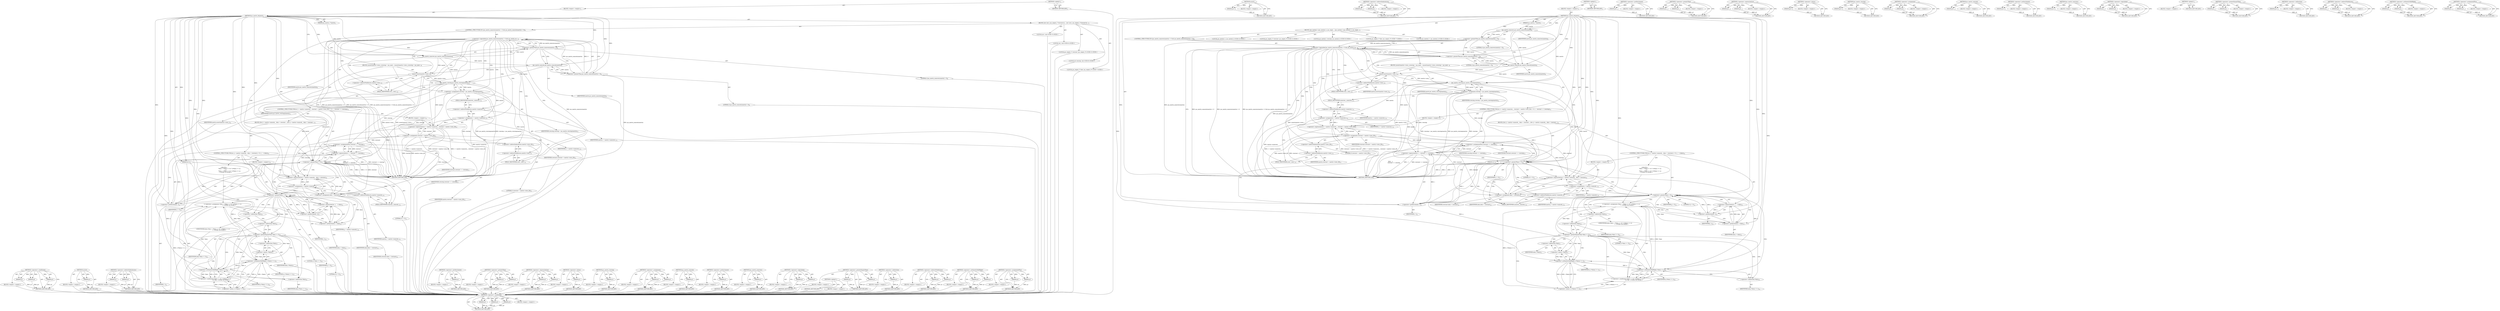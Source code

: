 digraph "&lt;operator&gt;.assignmentPlus" {
vulnerable_183 [label=<(METHOD,&lt;operator&gt;.conditional)>];
vulnerable_184 [label=<(PARAM,p1)>];
vulnerable_185 [label=<(PARAM,p2)>];
vulnerable_186 [label=<(PARAM,p3)>];
vulnerable_187 [label=<(BLOCK,&lt;empty&gt;,&lt;empty&gt;)>];
vulnerable_188 [label=<(METHOD_RETURN,ANY)>];
vulnerable_138 [label=<(METHOD,assert)>];
vulnerable_139 [label=<(PARAM,p1)>];
vulnerable_140 [label=<(BLOCK,&lt;empty&gt;,&lt;empty&gt;)>];
vulnerable_141 [label=<(METHOD_RETURN,ANY)>];
vulnerable_161 [label=<(METHOD,&lt;operator&gt;.indirectIndexAccess)>];
vulnerable_162 [label=<(PARAM,p1)>];
vulnerable_163 [label=<(PARAM,p2)>];
vulnerable_164 [label=<(BLOCK,&lt;empty&gt;,&lt;empty&gt;)>];
vulnerable_165 [label=<(METHOD_RETURN,ANY)>];
vulnerable_6 [label=<(METHOD,&lt;global&gt;)<SUB>1</SUB>>];
vulnerable_7 [label=<(BLOCK,&lt;empty&gt;,&lt;empty&gt;)<SUB>1</SUB>>];
vulnerable_8 [label=<(METHOD,jas_matrix_divpow2)<SUB>1</SUB>>];
vulnerable_9 [label=<(PARAM,jas_matrix_t *matrix)<SUB>1</SUB>>];
vulnerable_10 [label=<(PARAM,int n)<SUB>1</SUB>>];
vulnerable_11 [label=<(BLOCK,{
	int i;
	int j;
 	jas_seqent_t *rowstart;
	in...,{
	int i;
	int j;
 	jas_seqent_t *rowstart;
	in...)<SUB>2</SUB>>];
vulnerable_12 [label="<(LOCAL,int i: int)<SUB>3</SUB>>"];
vulnerable_13 [label="<(LOCAL,int j: int)<SUB>4</SUB>>"];
vulnerable_14 [label="<(LOCAL,jas_seqent_t* rowstart: jas_seqent_t*)<SUB>5</SUB>>"];
vulnerable_15 [label="<(LOCAL,int rowstep: int)<SUB>6</SUB>>"];
vulnerable_16 [label="<(LOCAL,jas_seqent_t* data: jas_seqent_t*)<SUB>7</SUB>>"];
vulnerable_17 [label=<(CONTROL_STRUCTURE,IF,if (jas_matrix_numrows(matrix) &gt; 0 &amp;&amp; jas_matrix_numcols(matrix) &gt; 0))<SUB>9</SUB>>];
vulnerable_18 [label=<(&lt;operator&gt;.logicalAnd,jas_matrix_numrows(matrix) &gt; 0 &amp;&amp; jas_matrix_nu...)<SUB>9</SUB>>];
vulnerable_19 [label=<(&lt;operator&gt;.greaterThan,jas_matrix_numrows(matrix) &gt; 0)<SUB>9</SUB>>];
vulnerable_20 [label=<(jas_matrix_numrows,jas_matrix_numrows(matrix))<SUB>9</SUB>>];
vulnerable_21 [label=<(IDENTIFIER,matrix,jas_matrix_numrows(matrix))<SUB>9</SUB>>];
vulnerable_22 [label=<(LITERAL,0,jas_matrix_numrows(matrix) &gt; 0)<SUB>9</SUB>>];
vulnerable_23 [label=<(&lt;operator&gt;.greaterThan,jas_matrix_numcols(matrix) &gt; 0)<SUB>9</SUB>>];
vulnerable_24 [label=<(jas_matrix_numcols,jas_matrix_numcols(matrix))<SUB>9</SUB>>];
vulnerable_25 [label=<(IDENTIFIER,matrix,jas_matrix_numcols(matrix))<SUB>9</SUB>>];
vulnerable_26 [label=<(LITERAL,0,jas_matrix_numcols(matrix) &gt; 0)<SUB>9</SUB>>];
vulnerable_27 [label=<(BLOCK,{
		assert(matrix-&gt;rows_);
		rowstep = jas_matr...,{
		assert(matrix-&gt;rows_);
		rowstep = jas_matr...)<SUB>9</SUB>>];
vulnerable_28 [label=<(assert,assert(matrix-&gt;rows_))<SUB>10</SUB>>];
vulnerable_29 [label=<(&lt;operator&gt;.indirectFieldAccess,matrix-&gt;rows_)<SUB>10</SUB>>];
vulnerable_30 [label=<(IDENTIFIER,matrix,assert(matrix-&gt;rows_))<SUB>10</SUB>>];
vulnerable_31 [label=<(FIELD_IDENTIFIER,rows_,rows_)<SUB>10</SUB>>];
vulnerable_32 [label=<(&lt;operator&gt;.assignment,rowstep = jas_matrix_rowstep(matrix))<SUB>11</SUB>>];
vulnerable_33 [label=<(IDENTIFIER,rowstep,rowstep = jas_matrix_rowstep(matrix))<SUB>11</SUB>>];
vulnerable_34 [label=<(jas_matrix_rowstep,jas_matrix_rowstep(matrix))<SUB>11</SUB>>];
vulnerable_35 [label=<(IDENTIFIER,matrix,jas_matrix_rowstep(matrix))<SUB>11</SUB>>];
vulnerable_36 [label=<(CONTROL_STRUCTURE,FOR,for (i = matrix-&gt;numrows_, rowstart = matrix-&gt;rows_[0];i &gt; 0;--i,
		  rowstart += rowstep))<SUB>12</SUB>>];
vulnerable_37 [label=<(BLOCK,&lt;empty&gt;,&lt;empty&gt;)<SUB>12</SUB>>];
vulnerable_38 [label=<(&lt;operator&gt;.expressionList,i = matrix-&gt;numrows_, rowstart = matrix-&gt;rows_[0])<SUB>12</SUB>>];
vulnerable_39 [label=<(&lt;operator&gt;.assignment,i = matrix-&gt;numrows_)<SUB>12</SUB>>];
vulnerable_40 [label=<(IDENTIFIER,i,i = matrix-&gt;numrows_)<SUB>12</SUB>>];
vulnerable_41 [label=<(&lt;operator&gt;.indirectFieldAccess,matrix-&gt;numrows_)<SUB>12</SUB>>];
vulnerable_42 [label=<(IDENTIFIER,matrix,i = matrix-&gt;numrows_)<SUB>12</SUB>>];
vulnerable_43 [label=<(FIELD_IDENTIFIER,numrows_,numrows_)<SUB>12</SUB>>];
vulnerable_44 [label=<(&lt;operator&gt;.assignment,rowstart = matrix-&gt;rows_[0])<SUB>12</SUB>>];
vulnerable_45 [label=<(IDENTIFIER,rowstart,rowstart = matrix-&gt;rows_[0])<SUB>12</SUB>>];
vulnerable_46 [label=<(&lt;operator&gt;.indirectIndexAccess,matrix-&gt;rows_[0])<SUB>12</SUB>>];
vulnerable_47 [label=<(&lt;operator&gt;.indirectFieldAccess,matrix-&gt;rows_)<SUB>12</SUB>>];
vulnerable_48 [label=<(IDENTIFIER,matrix,rowstart = matrix-&gt;rows_[0])<SUB>12</SUB>>];
vulnerable_49 [label=<(FIELD_IDENTIFIER,rows_,rows_)<SUB>12</SUB>>];
vulnerable_50 [label=<(LITERAL,0,rowstart = matrix-&gt;rows_[0])<SUB>12</SUB>>];
vulnerable_51 [label=<(&lt;operator&gt;.greaterThan,i &gt; 0)<SUB>12</SUB>>];
vulnerable_52 [label=<(IDENTIFIER,i,i &gt; 0)<SUB>12</SUB>>];
vulnerable_53 [label=<(LITERAL,0,i &gt; 0)<SUB>12</SUB>>];
vulnerable_54 [label=<(&lt;operator&gt;.expressionList,--i,
		  rowstart += rowstep)<SUB>12</SUB>>];
vulnerable_55 [label=<(&lt;operator&gt;.preDecrement,--i)<SUB>12</SUB>>];
vulnerable_56 [label=<(IDENTIFIER,i,--i)<SUB>12</SUB>>];
vulnerable_57 [label=<(&lt;operator&gt;.assignmentPlus,rowstart += rowstep)<SUB>13</SUB>>];
vulnerable_58 [label=<(IDENTIFIER,rowstart,rowstart += rowstep)<SUB>13</SUB>>];
vulnerable_59 [label=<(IDENTIFIER,rowstep,rowstart += rowstep)<SUB>13</SUB>>];
vulnerable_60 [label=<(BLOCK,{
			for (j = matrix-&gt;numcols_, data = rowstart...,{
			for (j = matrix-&gt;numcols_, data = rowstart...)<SUB>13</SUB>>];
vulnerable_61 [label=<(CONTROL_STRUCTURE,FOR,for (j = matrix-&gt;numcols_, data = rowstart;j &gt; 0;--j,
			  ++data))<SUB>14</SUB>>];
vulnerable_62 [label=<(BLOCK,&lt;empty&gt;,&lt;empty&gt;)<SUB>14</SUB>>];
vulnerable_63 [label=<(&lt;operator&gt;.expressionList,j = matrix-&gt;numcols_, data = rowstart)<SUB>14</SUB>>];
vulnerable_64 [label=<(&lt;operator&gt;.assignment,j = matrix-&gt;numcols_)<SUB>14</SUB>>];
vulnerable_65 [label=<(IDENTIFIER,j,j = matrix-&gt;numcols_)<SUB>14</SUB>>];
vulnerable_66 [label=<(&lt;operator&gt;.indirectFieldAccess,matrix-&gt;numcols_)<SUB>14</SUB>>];
vulnerable_67 [label=<(IDENTIFIER,matrix,j = matrix-&gt;numcols_)<SUB>14</SUB>>];
vulnerable_68 [label=<(FIELD_IDENTIFIER,numcols_,numcols_)<SUB>14</SUB>>];
vulnerable_69 [label=<(&lt;operator&gt;.assignment,data = rowstart)<SUB>14</SUB>>];
vulnerable_70 [label=<(IDENTIFIER,data,data = rowstart)<SUB>14</SUB>>];
vulnerable_71 [label=<(IDENTIFIER,rowstart,data = rowstart)<SUB>14</SUB>>];
vulnerable_72 [label=<(&lt;operator&gt;.greaterThan,j &gt; 0)<SUB>14</SUB>>];
vulnerable_73 [label=<(IDENTIFIER,j,j &gt; 0)<SUB>14</SUB>>];
vulnerable_74 [label=<(LITERAL,0,j &gt; 0)<SUB>14</SUB>>];
vulnerable_75 [label=<(&lt;operator&gt;.expressionList,--j,
			  ++data)<SUB>14</SUB>>];
vulnerable_76 [label=<(&lt;operator&gt;.preDecrement,--j)<SUB>14</SUB>>];
vulnerable_77 [label=<(IDENTIFIER,j,--j)<SUB>14</SUB>>];
vulnerable_78 [label=<(&lt;operator&gt;.preIncrement,++data)<SUB>15</SUB>>];
vulnerable_79 [label=<(IDENTIFIER,data,++data)<SUB>15</SUB>>];
vulnerable_80 [label="<(BLOCK,{
				*data = (*data &gt;= 0) ? ((*data) &gt;&gt; n) :
	...,{
				*data = (*data &gt;= 0) ? ((*data) &gt;&gt; n) :
	...)<SUB>15</SUB>>"];
vulnerable_81 [label="<(&lt;operator&gt;.assignment,*data = (*data &gt;= 0) ? ((*data) &gt;&gt; n) :
				  (...)<SUB>16</SUB>>"];
vulnerable_82 [label=<(&lt;operator&gt;.indirection,*data)<SUB>16</SUB>>];
vulnerable_83 [label="<(IDENTIFIER,data,*data = (*data &gt;= 0) ? ((*data) &gt;&gt; n) :
				  (...)<SUB>16</SUB>>"];
vulnerable_84 [label="<(&lt;operator&gt;.conditional,(*data &gt;= 0) ? ((*data) &gt;&gt; n) :
				  (-((-(*da...)<SUB>16</SUB>>"];
vulnerable_85 [label=<(&lt;operator&gt;.greaterEqualsThan,*data &gt;= 0)<SUB>16</SUB>>];
vulnerable_86 [label=<(&lt;operator&gt;.indirection,*data)<SUB>16</SUB>>];
vulnerable_87 [label=<(IDENTIFIER,data,*data &gt;= 0)<SUB>16</SUB>>];
vulnerable_88 [label=<(LITERAL,0,*data &gt;= 0)<SUB>16</SUB>>];
vulnerable_89 [label=<(&lt;operator&gt;.arithmeticShiftRight,(*data) &gt;&gt; n)<SUB>16</SUB>>];
vulnerable_90 [label=<(&lt;operator&gt;.indirection,*data)<SUB>16</SUB>>];
vulnerable_91 [label=<(IDENTIFIER,data,(*data) &gt;&gt; n)<SUB>16</SUB>>];
vulnerable_92 [label=<(IDENTIFIER,n,(*data) &gt;&gt; n)<SUB>16</SUB>>];
vulnerable_93 [label=<(&lt;operator&gt;.minus,-((-(*data)) &gt;&gt; n))<SUB>17</SUB>>];
vulnerable_94 [label=<(&lt;operator&gt;.arithmeticShiftRight,(-(*data)) &gt;&gt; n)<SUB>17</SUB>>];
vulnerable_95 [label=<(&lt;operator&gt;.minus,-(*data))<SUB>17</SUB>>];
vulnerable_96 [label=<(&lt;operator&gt;.indirection,*data)<SUB>17</SUB>>];
vulnerable_97 [label=<(IDENTIFIER,data,-(*data))<SUB>17</SUB>>];
vulnerable_98 [label=<(IDENTIFIER,n,(-(*data)) &gt;&gt; n)<SUB>17</SUB>>];
vulnerable_99 [label=<(METHOD_RETURN,void)<SUB>1</SUB>>];
vulnerable_101 [label=<(METHOD_RETURN,ANY)<SUB>1</SUB>>];
vulnerable_166 [label=<(METHOD,&lt;operator&gt;.preDecrement)>];
vulnerable_167 [label=<(PARAM,p1)>];
vulnerable_168 [label=<(BLOCK,&lt;empty&gt;,&lt;empty&gt;)>];
vulnerable_169 [label=<(METHOD_RETURN,ANY)>];
vulnerable_125 [label=<(METHOD,&lt;operator&gt;.greaterThan)>];
vulnerable_126 [label=<(PARAM,p1)>];
vulnerable_127 [label=<(PARAM,p2)>];
vulnerable_128 [label=<(BLOCK,&lt;empty&gt;,&lt;empty&gt;)>];
vulnerable_129 [label=<(METHOD_RETURN,ANY)>];
vulnerable_156 [label=<(METHOD,&lt;operator&gt;.expressionList)>];
vulnerable_157 [label=<(PARAM,p1)>];
vulnerable_158 [label=<(PARAM,p2)>];
vulnerable_159 [label=<(BLOCK,&lt;empty&gt;,&lt;empty&gt;)>];
vulnerable_160 [label=<(METHOD_RETURN,ANY)>];
vulnerable_199 [label=<(METHOD,&lt;operator&gt;.minus)>];
vulnerable_200 [label=<(PARAM,p1)>];
vulnerable_201 [label=<(BLOCK,&lt;empty&gt;,&lt;empty&gt;)>];
vulnerable_202 [label=<(METHOD_RETURN,ANY)>];
vulnerable_152 [label=<(METHOD,jas_matrix_rowstep)>];
vulnerable_153 [label=<(PARAM,p1)>];
vulnerable_154 [label=<(BLOCK,&lt;empty&gt;,&lt;empty&gt;)>];
vulnerable_155 [label=<(METHOD_RETURN,ANY)>];
vulnerable_147 [label=<(METHOD,&lt;operator&gt;.assignment)>];
vulnerable_148 [label=<(PARAM,p1)>];
vulnerable_149 [label=<(PARAM,p2)>];
vulnerable_150 [label=<(BLOCK,&lt;empty&gt;,&lt;empty&gt;)>];
vulnerable_151 [label=<(METHOD_RETURN,ANY)>];
vulnerable_134 [label=<(METHOD,jas_matrix_numcols)>];
vulnerable_135 [label=<(PARAM,p1)>];
vulnerable_136 [label=<(BLOCK,&lt;empty&gt;,&lt;empty&gt;)>];
vulnerable_137 [label=<(METHOD_RETURN,ANY)>];
vulnerable_175 [label=<(METHOD,&lt;operator&gt;.preIncrement)>];
vulnerable_176 [label=<(PARAM,p1)>];
vulnerable_177 [label=<(BLOCK,&lt;empty&gt;,&lt;empty&gt;)>];
vulnerable_178 [label=<(METHOD_RETURN,ANY)>];
vulnerable_130 [label=<(METHOD,jas_matrix_numrows)>];
vulnerable_131 [label=<(PARAM,p1)>];
vulnerable_132 [label=<(BLOCK,&lt;empty&gt;,&lt;empty&gt;)>];
vulnerable_133 [label=<(METHOD_RETURN,ANY)>];
vulnerable_120 [label=<(METHOD,&lt;operator&gt;.logicalAnd)>];
vulnerable_121 [label=<(PARAM,p1)>];
vulnerable_122 [label=<(PARAM,p2)>];
vulnerable_123 [label=<(BLOCK,&lt;empty&gt;,&lt;empty&gt;)>];
vulnerable_124 [label=<(METHOD_RETURN,ANY)>];
vulnerable_114 [label=<(METHOD,&lt;global&gt;)<SUB>1</SUB>>];
vulnerable_115 [label=<(BLOCK,&lt;empty&gt;,&lt;empty&gt;)>];
vulnerable_116 [label=<(METHOD_RETURN,ANY)>];
vulnerable_189 [label=<(METHOD,&lt;operator&gt;.greaterEqualsThan)>];
vulnerable_190 [label=<(PARAM,p1)>];
vulnerable_191 [label=<(PARAM,p2)>];
vulnerable_192 [label=<(BLOCK,&lt;empty&gt;,&lt;empty&gt;)>];
vulnerable_193 [label=<(METHOD_RETURN,ANY)>];
vulnerable_179 [label=<(METHOD,&lt;operator&gt;.indirection)>];
vulnerable_180 [label=<(PARAM,p1)>];
vulnerable_181 [label=<(BLOCK,&lt;empty&gt;,&lt;empty&gt;)>];
vulnerable_182 [label=<(METHOD_RETURN,ANY)>];
vulnerable_142 [label=<(METHOD,&lt;operator&gt;.indirectFieldAccess)>];
vulnerable_143 [label=<(PARAM,p1)>];
vulnerable_144 [label=<(PARAM,p2)>];
vulnerable_145 [label=<(BLOCK,&lt;empty&gt;,&lt;empty&gt;)>];
vulnerable_146 [label=<(METHOD_RETURN,ANY)>];
vulnerable_194 [label=<(METHOD,&lt;operator&gt;.arithmeticShiftRight)>];
vulnerable_195 [label=<(PARAM,p1)>];
vulnerable_196 [label=<(PARAM,p2)>];
vulnerable_197 [label=<(BLOCK,&lt;empty&gt;,&lt;empty&gt;)>];
vulnerable_198 [label=<(METHOD_RETURN,ANY)>];
vulnerable_170 [label=<(METHOD,&lt;operator&gt;.assignmentPlus)>];
vulnerable_171 [label=<(PARAM,p1)>];
vulnerable_172 [label=<(PARAM,p2)>];
vulnerable_173 [label=<(BLOCK,&lt;empty&gt;,&lt;empty&gt;)>];
vulnerable_174 [label=<(METHOD_RETURN,ANY)>];
fixed_185 [label=<(METHOD,&lt;operator&gt;.conditional)>];
fixed_186 [label=<(PARAM,p1)>];
fixed_187 [label=<(PARAM,p2)>];
fixed_188 [label=<(PARAM,p3)>];
fixed_189 [label=<(BLOCK,&lt;empty&gt;,&lt;empty&gt;)>];
fixed_190 [label=<(METHOD_RETURN,ANY)>];
fixed_140 [label=<(METHOD,assert)>];
fixed_141 [label=<(PARAM,p1)>];
fixed_142 [label=<(BLOCK,&lt;empty&gt;,&lt;empty&gt;)>];
fixed_143 [label=<(METHOD_RETURN,ANY)>];
fixed_163 [label=<(METHOD,&lt;operator&gt;.indirectIndexAccess)>];
fixed_164 [label=<(PARAM,p1)>];
fixed_165 [label=<(PARAM,p2)>];
fixed_166 [label=<(BLOCK,&lt;empty&gt;,&lt;empty&gt;)>];
fixed_167 [label=<(METHOD_RETURN,ANY)>];
fixed_6 [label=<(METHOD,&lt;global&gt;)<SUB>1</SUB>>];
fixed_7 [label=<(BLOCK,&lt;empty&gt;,&lt;empty&gt;)<SUB>1</SUB>>];
fixed_8 [label=<(METHOD,jas_matrix_divpow2)<SUB>1</SUB>>];
fixed_9 [label=<(PARAM,jas_matrix_t *matrix)<SUB>1</SUB>>];
fixed_10 [label=<(PARAM,int n)<SUB>1</SUB>>];
fixed_11 [label=<(BLOCK,{
	jas_matind_t i;
	jas_matind_t j;
 	jas_seqen...,{
	jas_matind_t i;
	jas_matind_t j;
 	jas_seqen...)<SUB>2</SUB>>];
fixed_12 [label="<(LOCAL,jas_matind_t i: jas_matind_t)<SUB>3</SUB>>"];
fixed_13 [label="<(LOCAL,jas_matind_t j: jas_matind_t)<SUB>4</SUB>>"];
fixed_14 [label="<(LOCAL,jas_seqent_t* rowstart: jas_seqent_t*)<SUB>5</SUB>>"];
fixed_15 [label="<(LOCAL,jas_matind_t rowstep: jas_matind_t)<SUB>6</SUB>>"];
fixed_16 [label="<(LOCAL,jas_seqent_t* data: jas_seqent_t*)<SUB>7</SUB>>"];
fixed_17 [label=<(CONTROL_STRUCTURE,IF,if (jas_matrix_numrows(matrix) &gt; 0 &amp;&amp; jas_matrix_numcols(matrix) &gt; 0))<SUB>9</SUB>>];
fixed_18 [label=<(&lt;operator&gt;.logicalAnd,jas_matrix_numrows(matrix) &gt; 0 &amp;&amp; jas_matrix_nu...)<SUB>9</SUB>>];
fixed_19 [label=<(&lt;operator&gt;.greaterThan,jas_matrix_numrows(matrix) &gt; 0)<SUB>9</SUB>>];
fixed_20 [label=<(jas_matrix_numrows,jas_matrix_numrows(matrix))<SUB>9</SUB>>];
fixed_21 [label=<(IDENTIFIER,matrix,jas_matrix_numrows(matrix))<SUB>9</SUB>>];
fixed_22 [label=<(LITERAL,0,jas_matrix_numrows(matrix) &gt; 0)<SUB>9</SUB>>];
fixed_23 [label=<(&lt;operator&gt;.greaterThan,jas_matrix_numcols(matrix) &gt; 0)<SUB>9</SUB>>];
fixed_24 [label=<(jas_matrix_numcols,jas_matrix_numcols(matrix))<SUB>9</SUB>>];
fixed_25 [label=<(IDENTIFIER,matrix,jas_matrix_numcols(matrix))<SUB>9</SUB>>];
fixed_26 [label=<(LITERAL,0,jas_matrix_numcols(matrix) &gt; 0)<SUB>9</SUB>>];
fixed_27 [label=<(BLOCK,{
		assert(matrix-&gt;rows_);
		rowstep = jas_matr...,{
		assert(matrix-&gt;rows_);
		rowstep = jas_matr...)<SUB>9</SUB>>];
fixed_28 [label=<(assert,assert(matrix-&gt;rows_))<SUB>10</SUB>>];
fixed_29 [label=<(&lt;operator&gt;.indirectFieldAccess,matrix-&gt;rows_)<SUB>10</SUB>>];
fixed_30 [label=<(IDENTIFIER,matrix,assert(matrix-&gt;rows_))<SUB>10</SUB>>];
fixed_31 [label=<(FIELD_IDENTIFIER,rows_,rows_)<SUB>10</SUB>>];
fixed_32 [label=<(&lt;operator&gt;.assignment,rowstep = jas_matrix_rowstep(matrix))<SUB>11</SUB>>];
fixed_33 [label=<(IDENTIFIER,rowstep,rowstep = jas_matrix_rowstep(matrix))<SUB>11</SUB>>];
fixed_34 [label=<(jas_matrix_rowstep,jas_matrix_rowstep(matrix))<SUB>11</SUB>>];
fixed_35 [label=<(IDENTIFIER,matrix,jas_matrix_rowstep(matrix))<SUB>11</SUB>>];
fixed_36 [label=<(CONTROL_STRUCTURE,FOR,for (i = matrix-&gt;numrows_, rowstart = matrix-&gt;rows_[0];i &gt; 0;--i,
		  rowstart += rowstep))<SUB>12</SUB>>];
fixed_37 [label=<(BLOCK,&lt;empty&gt;,&lt;empty&gt;)<SUB>12</SUB>>];
fixed_38 [label=<(&lt;operator&gt;.expressionList,i = matrix-&gt;numrows_, rowstart = matrix-&gt;rows_[0])<SUB>12</SUB>>];
fixed_39 [label=<(&lt;operator&gt;.assignment,i = matrix-&gt;numrows_)<SUB>12</SUB>>];
fixed_40 [label=<(IDENTIFIER,i,i = matrix-&gt;numrows_)<SUB>12</SUB>>];
fixed_41 [label=<(&lt;operator&gt;.indirectFieldAccess,matrix-&gt;numrows_)<SUB>12</SUB>>];
fixed_42 [label=<(IDENTIFIER,matrix,i = matrix-&gt;numrows_)<SUB>12</SUB>>];
fixed_43 [label=<(FIELD_IDENTIFIER,numrows_,numrows_)<SUB>12</SUB>>];
fixed_44 [label=<(&lt;operator&gt;.assignment,rowstart = matrix-&gt;rows_[0])<SUB>12</SUB>>];
fixed_45 [label=<(IDENTIFIER,rowstart,rowstart = matrix-&gt;rows_[0])<SUB>12</SUB>>];
fixed_46 [label=<(&lt;operator&gt;.indirectIndexAccess,matrix-&gt;rows_[0])<SUB>12</SUB>>];
fixed_47 [label=<(&lt;operator&gt;.indirectFieldAccess,matrix-&gt;rows_)<SUB>12</SUB>>];
fixed_48 [label=<(IDENTIFIER,matrix,rowstart = matrix-&gt;rows_[0])<SUB>12</SUB>>];
fixed_49 [label=<(FIELD_IDENTIFIER,rows_,rows_)<SUB>12</SUB>>];
fixed_50 [label=<(LITERAL,0,rowstart = matrix-&gt;rows_[0])<SUB>12</SUB>>];
fixed_51 [label=<(&lt;operator&gt;.greaterThan,i &gt; 0)<SUB>12</SUB>>];
fixed_52 [label=<(IDENTIFIER,i,i &gt; 0)<SUB>12</SUB>>];
fixed_53 [label=<(LITERAL,0,i &gt; 0)<SUB>12</SUB>>];
fixed_54 [label=<(&lt;operator&gt;.expressionList,--i,
		  rowstart += rowstep)<SUB>12</SUB>>];
fixed_55 [label=<(&lt;operator&gt;.preDecrement,--i)<SUB>12</SUB>>];
fixed_56 [label=<(IDENTIFIER,i,--i)<SUB>12</SUB>>];
fixed_57 [label=<(&lt;operator&gt;.assignmentPlus,rowstart += rowstep)<SUB>13</SUB>>];
fixed_58 [label=<(IDENTIFIER,rowstart,rowstart += rowstep)<SUB>13</SUB>>];
fixed_59 [label=<(IDENTIFIER,rowstep,rowstart += rowstep)<SUB>13</SUB>>];
fixed_60 [label=<(BLOCK,{
			for (j = matrix-&gt;numcols_, data = rowstart...,{
			for (j = matrix-&gt;numcols_, data = rowstart...)<SUB>13</SUB>>];
fixed_61 [label=<(CONTROL_STRUCTURE,FOR,for (j = matrix-&gt;numcols_, data = rowstart;j &gt; 0;--j,
			  ++data))<SUB>14</SUB>>];
fixed_62 [label=<(BLOCK,&lt;empty&gt;,&lt;empty&gt;)<SUB>14</SUB>>];
fixed_63 [label=<(&lt;operator&gt;.expressionList,j = matrix-&gt;numcols_, data = rowstart)<SUB>14</SUB>>];
fixed_64 [label=<(&lt;operator&gt;.assignment,j = matrix-&gt;numcols_)<SUB>14</SUB>>];
fixed_65 [label=<(IDENTIFIER,j,j = matrix-&gt;numcols_)<SUB>14</SUB>>];
fixed_66 [label=<(&lt;operator&gt;.indirectFieldAccess,matrix-&gt;numcols_)<SUB>14</SUB>>];
fixed_67 [label=<(IDENTIFIER,matrix,j = matrix-&gt;numcols_)<SUB>14</SUB>>];
fixed_68 [label=<(FIELD_IDENTIFIER,numcols_,numcols_)<SUB>14</SUB>>];
fixed_69 [label=<(&lt;operator&gt;.assignment,data = rowstart)<SUB>14</SUB>>];
fixed_70 [label=<(IDENTIFIER,data,data = rowstart)<SUB>14</SUB>>];
fixed_71 [label=<(IDENTIFIER,rowstart,data = rowstart)<SUB>14</SUB>>];
fixed_72 [label=<(&lt;operator&gt;.greaterThan,j &gt; 0)<SUB>14</SUB>>];
fixed_73 [label=<(IDENTIFIER,j,j &gt; 0)<SUB>14</SUB>>];
fixed_74 [label=<(LITERAL,0,j &gt; 0)<SUB>14</SUB>>];
fixed_75 [label=<(&lt;operator&gt;.expressionList,--j,
			  ++data)<SUB>14</SUB>>];
fixed_76 [label=<(&lt;operator&gt;.preDecrement,--j)<SUB>14</SUB>>];
fixed_77 [label=<(IDENTIFIER,j,--j)<SUB>14</SUB>>];
fixed_78 [label=<(&lt;operator&gt;.preIncrement,++data)<SUB>15</SUB>>];
fixed_79 [label=<(IDENTIFIER,data,++data)<SUB>15</SUB>>];
fixed_80 [label="<(BLOCK,{
				*data = (*data &gt;= 0) ? ((*data) &gt;&gt; n) :
	...,{
				*data = (*data &gt;= 0) ? ((*data) &gt;&gt; n) :
	...)<SUB>15</SUB>>"];
fixed_81 [label="<(&lt;operator&gt;.assignment,*data = (*data &gt;= 0) ? ((*data) &gt;&gt; n) :
				  (...)<SUB>16</SUB>>"];
fixed_82 [label=<(&lt;operator&gt;.indirection,*data)<SUB>16</SUB>>];
fixed_83 [label="<(IDENTIFIER,data,*data = (*data &gt;= 0) ? ((*data) &gt;&gt; n) :
				  (...)<SUB>16</SUB>>"];
fixed_84 [label="<(&lt;operator&gt;.conditional,(*data &gt;= 0) ? ((*data) &gt;&gt; n) :
				  (-((-(*da...)<SUB>16</SUB>>"];
fixed_85 [label=<(&lt;operator&gt;.greaterEqualsThan,*data &gt;= 0)<SUB>16</SUB>>];
fixed_86 [label=<(&lt;operator&gt;.indirection,*data)<SUB>16</SUB>>];
fixed_87 [label=<(IDENTIFIER,data,*data &gt;= 0)<SUB>16</SUB>>];
fixed_88 [label=<(LITERAL,0,*data &gt;= 0)<SUB>16</SUB>>];
fixed_89 [label=<(&lt;operator&gt;.arithmeticShiftRight,(*data) &gt;&gt; n)<SUB>16</SUB>>];
fixed_90 [label=<(&lt;operator&gt;.indirection,*data)<SUB>16</SUB>>];
fixed_91 [label=<(IDENTIFIER,data,(*data) &gt;&gt; n)<SUB>16</SUB>>];
fixed_92 [label=<(IDENTIFIER,n,(*data) &gt;&gt; n)<SUB>16</SUB>>];
fixed_93 [label=<(&lt;operator&gt;.minus,-((-(*data)) &gt;&gt; n))<SUB>17</SUB>>];
fixed_94 [label=<(&lt;operator&gt;.arithmeticShiftRight,(-(*data)) &gt;&gt; n)<SUB>17</SUB>>];
fixed_95 [label=<(&lt;operator&gt;.minus,-(*data))<SUB>17</SUB>>];
fixed_96 [label=<(&lt;operator&gt;.indirection,*data)<SUB>17</SUB>>];
fixed_97 [label=<(IDENTIFIER,data,-(*data))<SUB>17</SUB>>];
fixed_98 [label=<(IDENTIFIER,n,(-(*data)) &gt;&gt; n)<SUB>17</SUB>>];
fixed_99 [label=<(METHOD_RETURN,void)<SUB>1</SUB>>];
fixed_101 [label=<(METHOD_RETURN,ANY)<SUB>1</SUB>>];
fixed_168 [label=<(METHOD,&lt;operator&gt;.preDecrement)>];
fixed_169 [label=<(PARAM,p1)>];
fixed_170 [label=<(BLOCK,&lt;empty&gt;,&lt;empty&gt;)>];
fixed_171 [label=<(METHOD_RETURN,ANY)>];
fixed_127 [label=<(METHOD,&lt;operator&gt;.greaterThan)>];
fixed_128 [label=<(PARAM,p1)>];
fixed_129 [label=<(PARAM,p2)>];
fixed_130 [label=<(BLOCK,&lt;empty&gt;,&lt;empty&gt;)>];
fixed_131 [label=<(METHOD_RETURN,ANY)>];
fixed_158 [label=<(METHOD,&lt;operator&gt;.expressionList)>];
fixed_159 [label=<(PARAM,p1)>];
fixed_160 [label=<(PARAM,p2)>];
fixed_161 [label=<(BLOCK,&lt;empty&gt;,&lt;empty&gt;)>];
fixed_162 [label=<(METHOD_RETURN,ANY)>];
fixed_201 [label=<(METHOD,&lt;operator&gt;.minus)>];
fixed_202 [label=<(PARAM,p1)>];
fixed_203 [label=<(BLOCK,&lt;empty&gt;,&lt;empty&gt;)>];
fixed_204 [label=<(METHOD_RETURN,ANY)>];
fixed_154 [label=<(METHOD,jas_matrix_rowstep)>];
fixed_155 [label=<(PARAM,p1)>];
fixed_156 [label=<(BLOCK,&lt;empty&gt;,&lt;empty&gt;)>];
fixed_157 [label=<(METHOD_RETURN,ANY)>];
fixed_149 [label=<(METHOD,&lt;operator&gt;.assignment)>];
fixed_150 [label=<(PARAM,p1)>];
fixed_151 [label=<(PARAM,p2)>];
fixed_152 [label=<(BLOCK,&lt;empty&gt;,&lt;empty&gt;)>];
fixed_153 [label=<(METHOD_RETURN,ANY)>];
fixed_136 [label=<(METHOD,jas_matrix_numcols)>];
fixed_137 [label=<(PARAM,p1)>];
fixed_138 [label=<(BLOCK,&lt;empty&gt;,&lt;empty&gt;)>];
fixed_139 [label=<(METHOD_RETURN,ANY)>];
fixed_177 [label=<(METHOD,&lt;operator&gt;.preIncrement)>];
fixed_178 [label=<(PARAM,p1)>];
fixed_179 [label=<(BLOCK,&lt;empty&gt;,&lt;empty&gt;)>];
fixed_180 [label=<(METHOD_RETURN,ANY)>];
fixed_132 [label=<(METHOD,jas_matrix_numrows)>];
fixed_133 [label=<(PARAM,p1)>];
fixed_134 [label=<(BLOCK,&lt;empty&gt;,&lt;empty&gt;)>];
fixed_135 [label=<(METHOD_RETURN,ANY)>];
fixed_122 [label=<(METHOD,&lt;operator&gt;.logicalAnd)>];
fixed_123 [label=<(PARAM,p1)>];
fixed_124 [label=<(PARAM,p2)>];
fixed_125 [label=<(BLOCK,&lt;empty&gt;,&lt;empty&gt;)>];
fixed_126 [label=<(METHOD_RETURN,ANY)>];
fixed_116 [label=<(METHOD,&lt;global&gt;)<SUB>1</SUB>>];
fixed_117 [label=<(BLOCK,&lt;empty&gt;,&lt;empty&gt;)>];
fixed_118 [label=<(METHOD_RETURN,ANY)>];
fixed_191 [label=<(METHOD,&lt;operator&gt;.greaterEqualsThan)>];
fixed_192 [label=<(PARAM,p1)>];
fixed_193 [label=<(PARAM,p2)>];
fixed_194 [label=<(BLOCK,&lt;empty&gt;,&lt;empty&gt;)>];
fixed_195 [label=<(METHOD_RETURN,ANY)>];
fixed_181 [label=<(METHOD,&lt;operator&gt;.indirection)>];
fixed_182 [label=<(PARAM,p1)>];
fixed_183 [label=<(BLOCK,&lt;empty&gt;,&lt;empty&gt;)>];
fixed_184 [label=<(METHOD_RETURN,ANY)>];
fixed_144 [label=<(METHOD,&lt;operator&gt;.indirectFieldAccess)>];
fixed_145 [label=<(PARAM,p1)>];
fixed_146 [label=<(PARAM,p2)>];
fixed_147 [label=<(BLOCK,&lt;empty&gt;,&lt;empty&gt;)>];
fixed_148 [label=<(METHOD_RETURN,ANY)>];
fixed_196 [label=<(METHOD,&lt;operator&gt;.arithmeticShiftRight)>];
fixed_197 [label=<(PARAM,p1)>];
fixed_198 [label=<(PARAM,p2)>];
fixed_199 [label=<(BLOCK,&lt;empty&gt;,&lt;empty&gt;)>];
fixed_200 [label=<(METHOD_RETURN,ANY)>];
fixed_172 [label=<(METHOD,&lt;operator&gt;.assignmentPlus)>];
fixed_173 [label=<(PARAM,p1)>];
fixed_174 [label=<(PARAM,p2)>];
fixed_175 [label=<(BLOCK,&lt;empty&gt;,&lt;empty&gt;)>];
fixed_176 [label=<(METHOD_RETURN,ANY)>];
vulnerable_183 -> vulnerable_184  [key=0, label="AST: "];
vulnerable_183 -> vulnerable_184  [key=1, label="DDG: "];
vulnerable_183 -> vulnerable_187  [key=0, label="AST: "];
vulnerable_183 -> vulnerable_185  [key=0, label="AST: "];
vulnerable_183 -> vulnerable_185  [key=1, label="DDG: "];
vulnerable_183 -> vulnerable_188  [key=0, label="AST: "];
vulnerable_183 -> vulnerable_188  [key=1, label="CFG: "];
vulnerable_183 -> vulnerable_186  [key=0, label="AST: "];
vulnerable_183 -> vulnerable_186  [key=1, label="DDG: "];
vulnerable_184 -> vulnerable_188  [key=0, label="DDG: p1"];
vulnerable_185 -> vulnerable_188  [key=0, label="DDG: p2"];
vulnerable_186 -> vulnerable_188  [key=0, label="DDG: p3"];
vulnerable_187 -> fixed_185  [key=0];
vulnerable_188 -> fixed_185  [key=0];
vulnerable_138 -> vulnerable_139  [key=0, label="AST: "];
vulnerable_138 -> vulnerable_139  [key=1, label="DDG: "];
vulnerable_138 -> vulnerable_140  [key=0, label="AST: "];
vulnerable_138 -> vulnerable_141  [key=0, label="AST: "];
vulnerable_138 -> vulnerable_141  [key=1, label="CFG: "];
vulnerable_139 -> vulnerable_141  [key=0, label="DDG: p1"];
vulnerable_140 -> fixed_185  [key=0];
vulnerable_141 -> fixed_185  [key=0];
vulnerable_161 -> vulnerable_162  [key=0, label="AST: "];
vulnerable_161 -> vulnerable_162  [key=1, label="DDG: "];
vulnerable_161 -> vulnerable_164  [key=0, label="AST: "];
vulnerable_161 -> vulnerable_163  [key=0, label="AST: "];
vulnerable_161 -> vulnerable_163  [key=1, label="DDG: "];
vulnerable_161 -> vulnerable_165  [key=0, label="AST: "];
vulnerable_161 -> vulnerable_165  [key=1, label="CFG: "];
vulnerable_162 -> vulnerable_165  [key=0, label="DDG: p1"];
vulnerable_163 -> vulnerable_165  [key=0, label="DDG: p2"];
vulnerable_164 -> fixed_185  [key=0];
vulnerable_165 -> fixed_185  [key=0];
vulnerable_6 -> vulnerable_7  [key=0, label="AST: "];
vulnerable_6 -> vulnerable_101  [key=0, label="AST: "];
vulnerable_6 -> vulnerable_101  [key=1, label="CFG: "];
vulnerable_7 -> vulnerable_8  [key=0, label="AST: "];
vulnerable_8 -> vulnerable_9  [key=0, label="AST: "];
vulnerable_8 -> vulnerable_9  [key=1, label="DDG: "];
vulnerable_8 -> vulnerable_10  [key=0, label="AST: "];
vulnerable_8 -> vulnerable_10  [key=1, label="DDG: "];
vulnerable_8 -> vulnerable_11  [key=0, label="AST: "];
vulnerable_8 -> vulnerable_99  [key=0, label="AST: "];
vulnerable_8 -> vulnerable_20  [key=0, label="CFG: "];
vulnerable_8 -> vulnerable_20  [key=1, label="DDG: "];
vulnerable_8 -> vulnerable_19  [key=0, label="DDG: "];
vulnerable_8 -> vulnerable_23  [key=0, label="DDG: "];
vulnerable_8 -> vulnerable_24  [key=0, label="DDG: "];
vulnerable_8 -> vulnerable_34  [key=0, label="DDG: "];
vulnerable_8 -> vulnerable_51  [key=0, label="DDG: "];
vulnerable_8 -> vulnerable_54  [key=0, label="DDG: "];
vulnerable_8 -> vulnerable_55  [key=0, label="DDG: "];
vulnerable_8 -> vulnerable_57  [key=0, label="DDG: "];
vulnerable_8 -> vulnerable_72  [key=0, label="DDG: "];
vulnerable_8 -> vulnerable_63  [key=0, label="DDG: "];
vulnerable_8 -> vulnerable_76  [key=0, label="DDG: "];
vulnerable_8 -> vulnerable_78  [key=0, label="DDG: "];
vulnerable_8 -> vulnerable_69  [key=0, label="DDG: "];
vulnerable_8 -> vulnerable_85  [key=0, label="DDG: "];
vulnerable_8 -> vulnerable_89  [key=0, label="DDG: "];
vulnerable_8 -> vulnerable_94  [key=0, label="DDG: "];
vulnerable_9 -> vulnerable_20  [key=0, label="DDG: matrix"];
vulnerable_10 -> vulnerable_99  [key=0, label="DDG: n"];
vulnerable_10 -> vulnerable_89  [key=0, label="DDG: n"];
vulnerable_10 -> vulnerable_94  [key=0, label="DDG: n"];
vulnerable_11 -> vulnerable_12  [key=0, label="AST: "];
vulnerable_11 -> vulnerable_13  [key=0, label="AST: "];
vulnerable_11 -> vulnerable_14  [key=0, label="AST: "];
vulnerable_11 -> vulnerable_15  [key=0, label="AST: "];
vulnerable_11 -> vulnerable_16  [key=0, label="AST: "];
vulnerable_11 -> vulnerable_17  [key=0, label="AST: "];
vulnerable_12 -> fixed_185  [key=0];
vulnerable_13 -> fixed_185  [key=0];
vulnerable_14 -> fixed_185  [key=0];
vulnerable_15 -> fixed_185  [key=0];
vulnerable_16 -> fixed_185  [key=0];
vulnerable_17 -> vulnerable_18  [key=0, label="AST: "];
vulnerable_17 -> vulnerable_27  [key=0, label="AST: "];
vulnerable_18 -> vulnerable_19  [key=0, label="AST: "];
vulnerable_18 -> vulnerable_23  [key=0, label="AST: "];
vulnerable_18 -> vulnerable_99  [key=0, label="CFG: "];
vulnerable_18 -> vulnerable_99  [key=1, label="DDG: jas_matrix_numrows(matrix) &gt; 0"];
vulnerable_18 -> vulnerable_99  [key=2, label="DDG: jas_matrix_numcols(matrix) &gt; 0"];
vulnerable_18 -> vulnerable_99  [key=3, label="DDG: jas_matrix_numrows(matrix) &gt; 0 &amp;&amp; jas_matrix_numcols(matrix) &gt; 0"];
vulnerable_18 -> vulnerable_31  [key=0, label="CFG: "];
vulnerable_18 -> vulnerable_31  [key=1, label="CDG: "];
vulnerable_18 -> vulnerable_47  [key=0, label="CDG: "];
vulnerable_18 -> vulnerable_34  [key=0, label="CDG: "];
vulnerable_18 -> vulnerable_32  [key=0, label="CDG: "];
vulnerable_18 -> vulnerable_49  [key=0, label="CDG: "];
vulnerable_18 -> vulnerable_51  [key=0, label="CDG: "];
vulnerable_18 -> vulnerable_28  [key=0, label="CDG: "];
vulnerable_18 -> vulnerable_46  [key=0, label="CDG: "];
vulnerable_18 -> vulnerable_38  [key=0, label="CDG: "];
vulnerable_18 -> vulnerable_29  [key=0, label="CDG: "];
vulnerable_18 -> vulnerable_44  [key=0, label="CDG: "];
vulnerable_18 -> vulnerable_43  [key=0, label="CDG: "];
vulnerable_18 -> vulnerable_41  [key=0, label="CDG: "];
vulnerable_18 -> vulnerable_39  [key=0, label="CDG: "];
vulnerable_19 -> vulnerable_20  [key=0, label="AST: "];
vulnerable_19 -> vulnerable_22  [key=0, label="AST: "];
vulnerable_19 -> vulnerable_18  [key=0, label="CFG: "];
vulnerable_19 -> vulnerable_18  [key=1, label="DDG: jas_matrix_numrows(matrix)"];
vulnerable_19 -> vulnerable_18  [key=2, label="DDG: 0"];
vulnerable_19 -> vulnerable_24  [key=0, label="CFG: "];
vulnerable_19 -> vulnerable_24  [key=1, label="CDG: "];
vulnerable_19 -> vulnerable_99  [key=0, label="DDG: jas_matrix_numrows(matrix)"];
vulnerable_19 -> vulnerable_23  [key=0, label="CDG: "];
vulnerable_20 -> vulnerable_21  [key=0, label="AST: "];
vulnerable_20 -> vulnerable_19  [key=0, label="CFG: "];
vulnerable_20 -> vulnerable_19  [key=1, label="DDG: matrix"];
vulnerable_20 -> vulnerable_28  [key=0, label="DDG: matrix"];
vulnerable_20 -> vulnerable_24  [key=0, label="DDG: matrix"];
vulnerable_20 -> vulnerable_34  [key=0, label="DDG: matrix"];
vulnerable_21 -> fixed_185  [key=0];
vulnerable_22 -> fixed_185  [key=0];
vulnerable_23 -> vulnerable_24  [key=0, label="AST: "];
vulnerable_23 -> vulnerable_26  [key=0, label="AST: "];
vulnerable_23 -> vulnerable_18  [key=0, label="CFG: "];
vulnerable_23 -> vulnerable_18  [key=1, label="DDG: jas_matrix_numcols(matrix)"];
vulnerable_23 -> vulnerable_18  [key=2, label="DDG: 0"];
vulnerable_23 -> vulnerable_99  [key=0, label="DDG: jas_matrix_numcols(matrix)"];
vulnerable_24 -> vulnerable_25  [key=0, label="AST: "];
vulnerable_24 -> vulnerable_23  [key=0, label="CFG: "];
vulnerable_24 -> vulnerable_23  [key=1, label="DDG: matrix"];
vulnerable_24 -> vulnerable_28  [key=0, label="DDG: matrix"];
vulnerable_24 -> vulnerable_34  [key=0, label="DDG: matrix"];
vulnerable_25 -> fixed_185  [key=0];
vulnerable_26 -> fixed_185  [key=0];
vulnerable_27 -> vulnerable_28  [key=0, label="AST: "];
vulnerable_27 -> vulnerable_32  [key=0, label="AST: "];
vulnerable_27 -> vulnerable_36  [key=0, label="AST: "];
vulnerable_28 -> vulnerable_29  [key=0, label="AST: "];
vulnerable_28 -> vulnerable_34  [key=0, label="CFG: "];
vulnerable_28 -> vulnerable_34  [key=1, label="DDG: matrix-&gt;rows_"];
vulnerable_28 -> vulnerable_99  [key=0, label="DDG: matrix-&gt;rows_"];
vulnerable_28 -> vulnerable_99  [key=1, label="DDG: assert(matrix-&gt;rows_)"];
vulnerable_29 -> vulnerable_30  [key=0, label="AST: "];
vulnerable_29 -> vulnerable_31  [key=0, label="AST: "];
vulnerable_29 -> vulnerable_28  [key=0, label="CFG: "];
vulnerable_30 -> fixed_185  [key=0];
vulnerable_31 -> vulnerable_29  [key=0, label="CFG: "];
vulnerable_32 -> vulnerable_33  [key=0, label="AST: "];
vulnerable_32 -> vulnerable_34  [key=0, label="AST: "];
vulnerable_32 -> vulnerable_43  [key=0, label="CFG: "];
vulnerable_32 -> vulnerable_99  [key=0, label="DDG: rowstep"];
vulnerable_32 -> vulnerable_99  [key=1, label="DDG: jas_matrix_rowstep(matrix)"];
vulnerable_32 -> vulnerable_99  [key=2, label="DDG: rowstep = jas_matrix_rowstep(matrix)"];
vulnerable_32 -> vulnerable_54  [key=0, label="DDG: rowstep"];
vulnerable_32 -> vulnerable_57  [key=0, label="DDG: rowstep"];
vulnerable_33 -> fixed_185  [key=0];
vulnerable_34 -> vulnerable_35  [key=0, label="AST: "];
vulnerable_34 -> vulnerable_32  [key=0, label="CFG: "];
vulnerable_34 -> vulnerable_32  [key=1, label="DDG: matrix"];
vulnerable_34 -> vulnerable_99  [key=0, label="DDG: matrix"];
vulnerable_34 -> vulnerable_38  [key=0, label="DDG: matrix"];
vulnerable_34 -> vulnerable_39  [key=0, label="DDG: matrix"];
vulnerable_34 -> vulnerable_63  [key=0, label="DDG: matrix"];
vulnerable_34 -> vulnerable_64  [key=0, label="DDG: matrix"];
vulnerable_35 -> fixed_185  [key=0];
vulnerable_36 -> vulnerable_37  [key=0, label="AST: "];
vulnerable_36 -> vulnerable_51  [key=0, label="AST: "];
vulnerable_36 -> vulnerable_54  [key=0, label="AST: "];
vulnerable_36 -> vulnerable_60  [key=0, label="AST: "];
vulnerable_37 -> vulnerable_38  [key=0, label="AST: "];
vulnerable_38 -> vulnerable_39  [key=0, label="AST: "];
vulnerable_38 -> vulnerable_44  [key=0, label="AST: "];
vulnerable_38 -> vulnerable_51  [key=0, label="CFG: "];
vulnerable_38 -> vulnerable_99  [key=0, label="DDG: i = matrix-&gt;numrows_"];
vulnerable_38 -> vulnerable_99  [key=1, label="DDG: rowstart = matrix-&gt;rows_[0]"];
vulnerable_38 -> vulnerable_99  [key=2, label="DDG: i = matrix-&gt;numrows_, rowstart = matrix-&gt;rows_[0]"];
vulnerable_39 -> vulnerable_40  [key=0, label="AST: "];
vulnerable_39 -> vulnerable_41  [key=0, label="AST: "];
vulnerable_39 -> vulnerable_49  [key=0, label="CFG: "];
vulnerable_39 -> vulnerable_99  [key=0, label="DDG: matrix-&gt;numrows_"];
vulnerable_39 -> vulnerable_51  [key=0, label="DDG: i"];
vulnerable_39 -> vulnerable_38  [key=0, label="DDG: i"];
vulnerable_40 -> fixed_185  [key=0];
vulnerable_41 -> vulnerable_42  [key=0, label="AST: "];
vulnerable_41 -> vulnerable_43  [key=0, label="AST: "];
vulnerable_41 -> vulnerable_39  [key=0, label="CFG: "];
vulnerable_42 -> fixed_185  [key=0];
vulnerable_43 -> vulnerable_41  [key=0, label="CFG: "];
vulnerable_44 -> vulnerable_45  [key=0, label="AST: "];
vulnerable_44 -> vulnerable_46  [key=0, label="AST: "];
vulnerable_44 -> vulnerable_38  [key=0, label="CFG: "];
vulnerable_44 -> vulnerable_38  [key=1, label="DDG: rowstart"];
vulnerable_44 -> vulnerable_99  [key=0, label="DDG: rowstart"];
vulnerable_44 -> vulnerable_99  [key=1, label="DDG: matrix-&gt;rows_[0]"];
vulnerable_44 -> vulnerable_57  [key=0, label="DDG: rowstart"];
vulnerable_44 -> vulnerable_63  [key=0, label="DDG: rowstart"];
vulnerable_44 -> vulnerable_69  [key=0, label="DDG: rowstart"];
vulnerable_45 -> fixed_185  [key=0];
vulnerable_46 -> vulnerable_47  [key=0, label="AST: "];
vulnerable_46 -> vulnerable_50  [key=0, label="AST: "];
vulnerable_46 -> vulnerable_44  [key=0, label="CFG: "];
vulnerable_47 -> vulnerable_48  [key=0, label="AST: "];
vulnerable_47 -> vulnerable_49  [key=0, label="AST: "];
vulnerable_47 -> vulnerable_46  [key=0, label="CFG: "];
vulnerable_48 -> fixed_185  [key=0];
vulnerable_49 -> vulnerable_47  [key=0, label="CFG: "];
vulnerable_50 -> fixed_185  [key=0];
vulnerable_51 -> vulnerable_52  [key=0, label="AST: "];
vulnerable_51 -> vulnerable_53  [key=0, label="AST: "];
vulnerable_51 -> vulnerable_99  [key=0, label="CFG: "];
vulnerable_51 -> vulnerable_99  [key=1, label="DDG: i"];
vulnerable_51 -> vulnerable_99  [key=2, label="DDG: i &gt; 0"];
vulnerable_51 -> vulnerable_68  [key=0, label="CFG: "];
vulnerable_51 -> vulnerable_68  [key=1, label="CDG: "];
vulnerable_51 -> vulnerable_55  [key=0, label="DDG: i"];
vulnerable_51 -> vulnerable_55  [key=1, label="CDG: "];
vulnerable_51 -> vulnerable_64  [key=0, label="CDG: "];
vulnerable_51 -> vulnerable_51  [key=0, label="CDG: "];
vulnerable_51 -> vulnerable_57  [key=0, label="CDG: "];
vulnerable_51 -> vulnerable_66  [key=0, label="CDG: "];
vulnerable_51 -> vulnerable_72  [key=0, label="CDG: "];
vulnerable_51 -> vulnerable_69  [key=0, label="CDG: "];
vulnerable_51 -> vulnerable_54  [key=0, label="CDG: "];
vulnerable_51 -> vulnerable_63  [key=0, label="CDG: "];
vulnerable_52 -> fixed_185  [key=0];
vulnerable_53 -> fixed_185  [key=0];
vulnerable_54 -> vulnerable_55  [key=0, label="AST: "];
vulnerable_54 -> vulnerable_57  [key=0, label="AST: "];
vulnerable_54 -> vulnerable_51  [key=0, label="CFG: "];
vulnerable_54 -> vulnerable_99  [key=0, label="DDG: --i"];
vulnerable_54 -> vulnerable_99  [key=1, label="DDG: rowstart += rowstep"];
vulnerable_54 -> vulnerable_99  [key=2, label="DDG: --i,
		  rowstart += rowstep"];
vulnerable_55 -> vulnerable_56  [key=0, label="AST: "];
vulnerable_55 -> vulnerable_57  [key=0, label="CFG: "];
vulnerable_55 -> vulnerable_51  [key=0, label="DDG: i"];
vulnerable_55 -> vulnerable_54  [key=0, label="DDG: i"];
vulnerable_56 -> fixed_185  [key=0];
vulnerable_57 -> vulnerable_58  [key=0, label="AST: "];
vulnerable_57 -> vulnerable_59  [key=0, label="AST: "];
vulnerable_57 -> vulnerable_54  [key=0, label="CFG: "];
vulnerable_57 -> vulnerable_54  [key=1, label="DDG: rowstart"];
vulnerable_57 -> vulnerable_63  [key=0, label="DDG: rowstart"];
vulnerable_57 -> vulnerable_69  [key=0, label="DDG: rowstart"];
vulnerable_58 -> fixed_185  [key=0];
vulnerable_59 -> fixed_185  [key=0];
vulnerable_60 -> vulnerable_61  [key=0, label="AST: "];
vulnerable_61 -> vulnerable_62  [key=0, label="AST: "];
vulnerable_61 -> vulnerable_72  [key=0, label="AST: "];
vulnerable_61 -> vulnerable_75  [key=0, label="AST: "];
vulnerable_61 -> vulnerable_80  [key=0, label="AST: "];
vulnerable_62 -> vulnerable_63  [key=0, label="AST: "];
vulnerable_63 -> vulnerable_64  [key=0, label="AST: "];
vulnerable_63 -> vulnerable_69  [key=0, label="AST: "];
vulnerable_63 -> vulnerable_72  [key=0, label="CFG: "];
vulnerable_64 -> vulnerable_65  [key=0, label="AST: "];
vulnerable_64 -> vulnerable_66  [key=0, label="AST: "];
vulnerable_64 -> vulnerable_69  [key=0, label="CFG: "];
vulnerable_64 -> vulnerable_72  [key=0, label="DDG: j"];
vulnerable_64 -> vulnerable_63  [key=0, label="DDG: j"];
vulnerable_65 -> fixed_185  [key=0];
vulnerable_66 -> vulnerable_67  [key=0, label="AST: "];
vulnerable_66 -> vulnerable_68  [key=0, label="AST: "];
vulnerable_66 -> vulnerable_64  [key=0, label="CFG: "];
vulnerable_67 -> fixed_185  [key=0];
vulnerable_68 -> vulnerable_66  [key=0, label="CFG: "];
vulnerable_69 -> vulnerable_70  [key=0, label="AST: "];
vulnerable_69 -> vulnerable_71  [key=0, label="AST: "];
vulnerable_69 -> vulnerable_63  [key=0, label="CFG: "];
vulnerable_69 -> vulnerable_63  [key=1, label="DDG: data"];
vulnerable_69 -> vulnerable_78  [key=0, label="DDG: data"];
vulnerable_70 -> fixed_185  [key=0];
vulnerable_71 -> fixed_185  [key=0];
vulnerable_72 -> vulnerable_73  [key=0, label="AST: "];
vulnerable_72 -> vulnerable_74  [key=0, label="AST: "];
vulnerable_72 -> vulnerable_82  [key=0, label="CFG: "];
vulnerable_72 -> vulnerable_82  [key=1, label="CDG: "];
vulnerable_72 -> vulnerable_55  [key=0, label="CFG: "];
vulnerable_72 -> vulnerable_76  [key=0, label="DDG: j"];
vulnerable_72 -> vulnerable_76  [key=1, label="CDG: "];
vulnerable_72 -> vulnerable_75  [key=0, label="CDG: "];
vulnerable_72 -> vulnerable_81  [key=0, label="CDG: "];
vulnerable_72 -> vulnerable_84  [key=0, label="CDG: "];
vulnerable_72 -> vulnerable_85  [key=0, label="CDG: "];
vulnerable_72 -> vulnerable_72  [key=0, label="CDG: "];
vulnerable_72 -> vulnerable_78  [key=0, label="CDG: "];
vulnerable_72 -> vulnerable_86  [key=0, label="CDG: "];
vulnerable_73 -> fixed_185  [key=0];
vulnerable_74 -> fixed_185  [key=0];
vulnerable_75 -> vulnerable_76  [key=0, label="AST: "];
vulnerable_75 -> vulnerable_78  [key=0, label="AST: "];
vulnerable_75 -> vulnerable_72  [key=0, label="CFG: "];
vulnerable_76 -> vulnerable_77  [key=0, label="AST: "];
vulnerable_76 -> vulnerable_78  [key=0, label="CFG: "];
vulnerable_76 -> vulnerable_72  [key=0, label="DDG: j"];
vulnerable_76 -> vulnerable_75  [key=0, label="DDG: j"];
vulnerable_77 -> fixed_185  [key=0];
vulnerable_78 -> vulnerable_79  [key=0, label="AST: "];
vulnerable_78 -> vulnerable_75  [key=0, label="CFG: "];
vulnerable_78 -> vulnerable_75  [key=1, label="DDG: data"];
vulnerable_79 -> fixed_185  [key=0];
vulnerable_80 -> vulnerable_81  [key=0, label="AST: "];
vulnerable_81 -> vulnerable_82  [key=0, label="AST: "];
vulnerable_81 -> vulnerable_84  [key=0, label="AST: "];
vulnerable_81 -> vulnerable_76  [key=0, label="CFG: "];
vulnerable_81 -> vulnerable_78  [key=0, label="DDG: *data"];
vulnerable_81 -> vulnerable_85  [key=0, label="DDG: *data"];
vulnerable_82 -> vulnerable_83  [key=0, label="AST: "];
vulnerable_82 -> vulnerable_86  [key=0, label="CFG: "];
vulnerable_83 -> fixed_185  [key=0];
vulnerable_84 -> vulnerable_85  [key=0, label="AST: "];
vulnerable_84 -> vulnerable_89  [key=0, label="AST: "];
vulnerable_84 -> vulnerable_93  [key=0, label="AST: "];
vulnerable_84 -> vulnerable_81  [key=0, label="CFG: "];
vulnerable_85 -> vulnerable_86  [key=0, label="AST: "];
vulnerable_85 -> vulnerable_88  [key=0, label="AST: "];
vulnerable_85 -> vulnerable_90  [key=0, label="CFG: "];
vulnerable_85 -> vulnerable_90  [key=1, label="CDG: "];
vulnerable_85 -> vulnerable_96  [key=0, label="CFG: "];
vulnerable_85 -> vulnerable_96  [key=1, label="CDG: "];
vulnerable_85 -> vulnerable_89  [key=0, label="DDG: *data"];
vulnerable_85 -> vulnerable_89  [key=1, label="CDG: "];
vulnerable_85 -> vulnerable_95  [key=0, label="DDG: *data"];
vulnerable_85 -> vulnerable_95  [key=1, label="CDG: "];
vulnerable_85 -> vulnerable_94  [key=0, label="CDG: "];
vulnerable_85 -> vulnerable_93  [key=0, label="CDG: "];
vulnerable_86 -> vulnerable_87  [key=0, label="AST: "];
vulnerable_86 -> vulnerable_85  [key=0, label="CFG: "];
vulnerable_87 -> fixed_185  [key=0];
vulnerable_88 -> fixed_185  [key=0];
vulnerable_89 -> vulnerable_90  [key=0, label="AST: "];
vulnerable_89 -> vulnerable_92  [key=0, label="AST: "];
vulnerable_89 -> vulnerable_84  [key=0, label="CFG: "];
vulnerable_89 -> vulnerable_84  [key=1, label="DDG: *data"];
vulnerable_89 -> vulnerable_84  [key=2, label="DDG: n"];
vulnerable_89 -> vulnerable_81  [key=0, label="DDG: *data"];
vulnerable_89 -> vulnerable_81  [key=1, label="DDG: n"];
vulnerable_89 -> vulnerable_94  [key=0, label="DDG: n"];
vulnerable_90 -> vulnerable_91  [key=0, label="AST: "];
vulnerable_90 -> vulnerable_89  [key=0, label="CFG: "];
vulnerable_91 -> fixed_185  [key=0];
vulnerable_92 -> fixed_185  [key=0];
vulnerable_93 -> vulnerable_94  [key=0, label="AST: "];
vulnerable_93 -> vulnerable_84  [key=0, label="CFG: "];
vulnerable_93 -> vulnerable_84  [key=1, label="DDG: (-(*data)) &gt;&gt; n"];
vulnerable_93 -> vulnerable_81  [key=0, label="DDG: (-(*data)) &gt;&gt; n"];
vulnerable_94 -> vulnerable_95  [key=0, label="AST: "];
vulnerable_94 -> vulnerable_98  [key=0, label="AST: "];
vulnerable_94 -> vulnerable_93  [key=0, label="CFG: "];
vulnerable_94 -> vulnerable_93  [key=1, label="DDG: -(*data)"];
vulnerable_94 -> vulnerable_93  [key=2, label="DDG: n"];
vulnerable_94 -> vulnerable_89  [key=0, label="DDG: n"];
vulnerable_95 -> vulnerable_96  [key=0, label="AST: "];
vulnerable_95 -> vulnerable_94  [key=0, label="CFG: "];
vulnerable_95 -> vulnerable_94  [key=1, label="DDG: *data"];
vulnerable_96 -> vulnerable_97  [key=0, label="AST: "];
vulnerable_96 -> vulnerable_95  [key=0, label="CFG: "];
vulnerable_97 -> fixed_185  [key=0];
vulnerable_98 -> fixed_185  [key=0];
vulnerable_99 -> fixed_185  [key=0];
vulnerable_101 -> fixed_185  [key=0];
vulnerable_166 -> vulnerable_167  [key=0, label="AST: "];
vulnerable_166 -> vulnerable_167  [key=1, label="DDG: "];
vulnerable_166 -> vulnerable_168  [key=0, label="AST: "];
vulnerable_166 -> vulnerable_169  [key=0, label="AST: "];
vulnerable_166 -> vulnerable_169  [key=1, label="CFG: "];
vulnerable_167 -> vulnerable_169  [key=0, label="DDG: p1"];
vulnerable_168 -> fixed_185  [key=0];
vulnerable_169 -> fixed_185  [key=0];
vulnerable_125 -> vulnerable_126  [key=0, label="AST: "];
vulnerable_125 -> vulnerable_126  [key=1, label="DDG: "];
vulnerable_125 -> vulnerable_128  [key=0, label="AST: "];
vulnerable_125 -> vulnerable_127  [key=0, label="AST: "];
vulnerable_125 -> vulnerable_127  [key=1, label="DDG: "];
vulnerable_125 -> vulnerable_129  [key=0, label="AST: "];
vulnerable_125 -> vulnerable_129  [key=1, label="CFG: "];
vulnerable_126 -> vulnerable_129  [key=0, label="DDG: p1"];
vulnerable_127 -> vulnerable_129  [key=0, label="DDG: p2"];
vulnerable_128 -> fixed_185  [key=0];
vulnerable_129 -> fixed_185  [key=0];
vulnerable_156 -> vulnerable_157  [key=0, label="AST: "];
vulnerable_156 -> vulnerable_157  [key=1, label="DDG: "];
vulnerable_156 -> vulnerable_159  [key=0, label="AST: "];
vulnerable_156 -> vulnerable_158  [key=0, label="AST: "];
vulnerable_156 -> vulnerable_158  [key=1, label="DDG: "];
vulnerable_156 -> vulnerable_160  [key=0, label="AST: "];
vulnerable_156 -> vulnerable_160  [key=1, label="CFG: "];
vulnerable_157 -> vulnerable_160  [key=0, label="DDG: p1"];
vulnerable_158 -> vulnerable_160  [key=0, label="DDG: p2"];
vulnerable_159 -> fixed_185  [key=0];
vulnerable_160 -> fixed_185  [key=0];
vulnerable_199 -> vulnerable_200  [key=0, label="AST: "];
vulnerable_199 -> vulnerable_200  [key=1, label="DDG: "];
vulnerable_199 -> vulnerable_201  [key=0, label="AST: "];
vulnerable_199 -> vulnerable_202  [key=0, label="AST: "];
vulnerable_199 -> vulnerable_202  [key=1, label="CFG: "];
vulnerable_200 -> vulnerable_202  [key=0, label="DDG: p1"];
vulnerable_201 -> fixed_185  [key=0];
vulnerable_202 -> fixed_185  [key=0];
vulnerable_152 -> vulnerable_153  [key=0, label="AST: "];
vulnerable_152 -> vulnerable_153  [key=1, label="DDG: "];
vulnerable_152 -> vulnerable_154  [key=0, label="AST: "];
vulnerable_152 -> vulnerable_155  [key=0, label="AST: "];
vulnerable_152 -> vulnerable_155  [key=1, label="CFG: "];
vulnerable_153 -> vulnerable_155  [key=0, label="DDG: p1"];
vulnerable_154 -> fixed_185  [key=0];
vulnerable_155 -> fixed_185  [key=0];
vulnerable_147 -> vulnerable_148  [key=0, label="AST: "];
vulnerable_147 -> vulnerable_148  [key=1, label="DDG: "];
vulnerable_147 -> vulnerable_150  [key=0, label="AST: "];
vulnerable_147 -> vulnerable_149  [key=0, label="AST: "];
vulnerable_147 -> vulnerable_149  [key=1, label="DDG: "];
vulnerable_147 -> vulnerable_151  [key=0, label="AST: "];
vulnerable_147 -> vulnerable_151  [key=1, label="CFG: "];
vulnerable_148 -> vulnerable_151  [key=0, label="DDG: p1"];
vulnerable_149 -> vulnerable_151  [key=0, label="DDG: p2"];
vulnerable_150 -> fixed_185  [key=0];
vulnerable_151 -> fixed_185  [key=0];
vulnerable_134 -> vulnerable_135  [key=0, label="AST: "];
vulnerable_134 -> vulnerable_135  [key=1, label="DDG: "];
vulnerable_134 -> vulnerable_136  [key=0, label="AST: "];
vulnerable_134 -> vulnerable_137  [key=0, label="AST: "];
vulnerable_134 -> vulnerable_137  [key=1, label="CFG: "];
vulnerable_135 -> vulnerable_137  [key=0, label="DDG: p1"];
vulnerable_136 -> fixed_185  [key=0];
vulnerable_137 -> fixed_185  [key=0];
vulnerable_175 -> vulnerable_176  [key=0, label="AST: "];
vulnerable_175 -> vulnerable_176  [key=1, label="DDG: "];
vulnerable_175 -> vulnerable_177  [key=0, label="AST: "];
vulnerable_175 -> vulnerable_178  [key=0, label="AST: "];
vulnerable_175 -> vulnerable_178  [key=1, label="CFG: "];
vulnerable_176 -> vulnerable_178  [key=0, label="DDG: p1"];
vulnerable_177 -> fixed_185  [key=0];
vulnerable_178 -> fixed_185  [key=0];
vulnerable_130 -> vulnerable_131  [key=0, label="AST: "];
vulnerable_130 -> vulnerable_131  [key=1, label="DDG: "];
vulnerable_130 -> vulnerable_132  [key=0, label="AST: "];
vulnerable_130 -> vulnerable_133  [key=0, label="AST: "];
vulnerable_130 -> vulnerable_133  [key=1, label="CFG: "];
vulnerable_131 -> vulnerable_133  [key=0, label="DDG: p1"];
vulnerable_132 -> fixed_185  [key=0];
vulnerable_133 -> fixed_185  [key=0];
vulnerable_120 -> vulnerable_121  [key=0, label="AST: "];
vulnerable_120 -> vulnerable_121  [key=1, label="DDG: "];
vulnerable_120 -> vulnerable_123  [key=0, label="AST: "];
vulnerable_120 -> vulnerable_122  [key=0, label="AST: "];
vulnerable_120 -> vulnerable_122  [key=1, label="DDG: "];
vulnerable_120 -> vulnerable_124  [key=0, label="AST: "];
vulnerable_120 -> vulnerable_124  [key=1, label="CFG: "];
vulnerable_121 -> vulnerable_124  [key=0, label="DDG: p1"];
vulnerable_122 -> vulnerable_124  [key=0, label="DDG: p2"];
vulnerable_123 -> fixed_185  [key=0];
vulnerable_124 -> fixed_185  [key=0];
vulnerable_114 -> vulnerable_115  [key=0, label="AST: "];
vulnerable_114 -> vulnerable_116  [key=0, label="AST: "];
vulnerable_114 -> vulnerable_116  [key=1, label="CFG: "];
vulnerable_115 -> fixed_185  [key=0];
vulnerable_116 -> fixed_185  [key=0];
vulnerable_189 -> vulnerable_190  [key=0, label="AST: "];
vulnerable_189 -> vulnerable_190  [key=1, label="DDG: "];
vulnerable_189 -> vulnerable_192  [key=0, label="AST: "];
vulnerable_189 -> vulnerable_191  [key=0, label="AST: "];
vulnerable_189 -> vulnerable_191  [key=1, label="DDG: "];
vulnerable_189 -> vulnerable_193  [key=0, label="AST: "];
vulnerable_189 -> vulnerable_193  [key=1, label="CFG: "];
vulnerable_190 -> vulnerable_193  [key=0, label="DDG: p1"];
vulnerable_191 -> vulnerable_193  [key=0, label="DDG: p2"];
vulnerable_192 -> fixed_185  [key=0];
vulnerable_193 -> fixed_185  [key=0];
vulnerable_179 -> vulnerable_180  [key=0, label="AST: "];
vulnerable_179 -> vulnerable_180  [key=1, label="DDG: "];
vulnerable_179 -> vulnerable_181  [key=0, label="AST: "];
vulnerable_179 -> vulnerable_182  [key=0, label="AST: "];
vulnerable_179 -> vulnerable_182  [key=1, label="CFG: "];
vulnerable_180 -> vulnerable_182  [key=0, label="DDG: p1"];
vulnerable_181 -> fixed_185  [key=0];
vulnerable_182 -> fixed_185  [key=0];
vulnerable_142 -> vulnerable_143  [key=0, label="AST: "];
vulnerable_142 -> vulnerable_143  [key=1, label="DDG: "];
vulnerable_142 -> vulnerable_145  [key=0, label="AST: "];
vulnerable_142 -> vulnerable_144  [key=0, label="AST: "];
vulnerable_142 -> vulnerable_144  [key=1, label="DDG: "];
vulnerable_142 -> vulnerable_146  [key=0, label="AST: "];
vulnerable_142 -> vulnerable_146  [key=1, label="CFG: "];
vulnerable_143 -> vulnerable_146  [key=0, label="DDG: p1"];
vulnerable_144 -> vulnerable_146  [key=0, label="DDG: p2"];
vulnerable_145 -> fixed_185  [key=0];
vulnerable_146 -> fixed_185  [key=0];
vulnerable_194 -> vulnerable_195  [key=0, label="AST: "];
vulnerable_194 -> vulnerable_195  [key=1, label="DDG: "];
vulnerable_194 -> vulnerable_197  [key=0, label="AST: "];
vulnerable_194 -> vulnerable_196  [key=0, label="AST: "];
vulnerable_194 -> vulnerable_196  [key=1, label="DDG: "];
vulnerable_194 -> vulnerable_198  [key=0, label="AST: "];
vulnerable_194 -> vulnerable_198  [key=1, label="CFG: "];
vulnerable_195 -> vulnerable_198  [key=0, label="DDG: p1"];
vulnerable_196 -> vulnerable_198  [key=0, label="DDG: p2"];
vulnerable_197 -> fixed_185  [key=0];
vulnerable_198 -> fixed_185  [key=0];
vulnerable_170 -> vulnerable_171  [key=0, label="AST: "];
vulnerable_170 -> vulnerable_171  [key=1, label="DDG: "];
vulnerable_170 -> vulnerable_173  [key=0, label="AST: "];
vulnerable_170 -> vulnerable_172  [key=0, label="AST: "];
vulnerable_170 -> vulnerable_172  [key=1, label="DDG: "];
vulnerable_170 -> vulnerable_174  [key=0, label="AST: "];
vulnerable_170 -> vulnerable_174  [key=1, label="CFG: "];
vulnerable_171 -> vulnerable_174  [key=0, label="DDG: p1"];
vulnerable_172 -> vulnerable_174  [key=0, label="DDG: p2"];
vulnerable_173 -> fixed_185  [key=0];
vulnerable_174 -> fixed_185  [key=0];
fixed_185 -> fixed_186  [key=0, label="AST: "];
fixed_185 -> fixed_186  [key=1, label="DDG: "];
fixed_185 -> fixed_189  [key=0, label="AST: "];
fixed_185 -> fixed_187  [key=0, label="AST: "];
fixed_185 -> fixed_187  [key=1, label="DDG: "];
fixed_185 -> fixed_190  [key=0, label="AST: "];
fixed_185 -> fixed_190  [key=1, label="CFG: "];
fixed_185 -> fixed_188  [key=0, label="AST: "];
fixed_185 -> fixed_188  [key=1, label="DDG: "];
fixed_186 -> fixed_190  [key=0, label="DDG: p1"];
fixed_187 -> fixed_190  [key=0, label="DDG: p2"];
fixed_188 -> fixed_190  [key=0, label="DDG: p3"];
fixed_140 -> fixed_141  [key=0, label="AST: "];
fixed_140 -> fixed_141  [key=1, label="DDG: "];
fixed_140 -> fixed_142  [key=0, label="AST: "];
fixed_140 -> fixed_143  [key=0, label="AST: "];
fixed_140 -> fixed_143  [key=1, label="CFG: "];
fixed_141 -> fixed_143  [key=0, label="DDG: p1"];
fixed_163 -> fixed_164  [key=0, label="AST: "];
fixed_163 -> fixed_164  [key=1, label="DDG: "];
fixed_163 -> fixed_166  [key=0, label="AST: "];
fixed_163 -> fixed_165  [key=0, label="AST: "];
fixed_163 -> fixed_165  [key=1, label="DDG: "];
fixed_163 -> fixed_167  [key=0, label="AST: "];
fixed_163 -> fixed_167  [key=1, label="CFG: "];
fixed_164 -> fixed_167  [key=0, label="DDG: p1"];
fixed_165 -> fixed_167  [key=0, label="DDG: p2"];
fixed_6 -> fixed_7  [key=0, label="AST: "];
fixed_6 -> fixed_101  [key=0, label="AST: "];
fixed_6 -> fixed_101  [key=1, label="CFG: "];
fixed_7 -> fixed_8  [key=0, label="AST: "];
fixed_8 -> fixed_9  [key=0, label="AST: "];
fixed_8 -> fixed_9  [key=1, label="DDG: "];
fixed_8 -> fixed_10  [key=0, label="AST: "];
fixed_8 -> fixed_10  [key=1, label="DDG: "];
fixed_8 -> fixed_11  [key=0, label="AST: "];
fixed_8 -> fixed_99  [key=0, label="AST: "];
fixed_8 -> fixed_20  [key=0, label="CFG: "];
fixed_8 -> fixed_20  [key=1, label="DDG: "];
fixed_8 -> fixed_19  [key=0, label="DDG: "];
fixed_8 -> fixed_23  [key=0, label="DDG: "];
fixed_8 -> fixed_24  [key=0, label="DDG: "];
fixed_8 -> fixed_34  [key=0, label="DDG: "];
fixed_8 -> fixed_51  [key=0, label="DDG: "];
fixed_8 -> fixed_54  [key=0, label="DDG: "];
fixed_8 -> fixed_55  [key=0, label="DDG: "];
fixed_8 -> fixed_57  [key=0, label="DDG: "];
fixed_8 -> fixed_72  [key=0, label="DDG: "];
fixed_8 -> fixed_63  [key=0, label="DDG: "];
fixed_8 -> fixed_76  [key=0, label="DDG: "];
fixed_8 -> fixed_78  [key=0, label="DDG: "];
fixed_8 -> fixed_69  [key=0, label="DDG: "];
fixed_8 -> fixed_85  [key=0, label="DDG: "];
fixed_8 -> fixed_89  [key=0, label="DDG: "];
fixed_8 -> fixed_94  [key=0, label="DDG: "];
fixed_9 -> fixed_20  [key=0, label="DDG: matrix"];
fixed_10 -> fixed_99  [key=0, label="DDG: n"];
fixed_10 -> fixed_89  [key=0, label="DDG: n"];
fixed_10 -> fixed_94  [key=0, label="DDG: n"];
fixed_11 -> fixed_12  [key=0, label="AST: "];
fixed_11 -> fixed_13  [key=0, label="AST: "];
fixed_11 -> fixed_14  [key=0, label="AST: "];
fixed_11 -> fixed_15  [key=0, label="AST: "];
fixed_11 -> fixed_16  [key=0, label="AST: "];
fixed_11 -> fixed_17  [key=0, label="AST: "];
fixed_17 -> fixed_18  [key=0, label="AST: "];
fixed_17 -> fixed_27  [key=0, label="AST: "];
fixed_18 -> fixed_19  [key=0, label="AST: "];
fixed_18 -> fixed_23  [key=0, label="AST: "];
fixed_18 -> fixed_99  [key=0, label="CFG: "];
fixed_18 -> fixed_99  [key=1, label="DDG: jas_matrix_numrows(matrix) &gt; 0"];
fixed_18 -> fixed_99  [key=2, label="DDG: jas_matrix_numcols(matrix) &gt; 0"];
fixed_18 -> fixed_99  [key=3, label="DDG: jas_matrix_numrows(matrix) &gt; 0 &amp;&amp; jas_matrix_numcols(matrix) &gt; 0"];
fixed_18 -> fixed_31  [key=0, label="CFG: "];
fixed_18 -> fixed_31  [key=1, label="CDG: "];
fixed_18 -> fixed_47  [key=0, label="CDG: "];
fixed_18 -> fixed_34  [key=0, label="CDG: "];
fixed_18 -> fixed_32  [key=0, label="CDG: "];
fixed_18 -> fixed_49  [key=0, label="CDG: "];
fixed_18 -> fixed_51  [key=0, label="CDG: "];
fixed_18 -> fixed_28  [key=0, label="CDG: "];
fixed_18 -> fixed_46  [key=0, label="CDG: "];
fixed_18 -> fixed_38  [key=0, label="CDG: "];
fixed_18 -> fixed_29  [key=0, label="CDG: "];
fixed_18 -> fixed_44  [key=0, label="CDG: "];
fixed_18 -> fixed_43  [key=0, label="CDG: "];
fixed_18 -> fixed_41  [key=0, label="CDG: "];
fixed_18 -> fixed_39  [key=0, label="CDG: "];
fixed_19 -> fixed_20  [key=0, label="AST: "];
fixed_19 -> fixed_22  [key=0, label="AST: "];
fixed_19 -> fixed_18  [key=0, label="CFG: "];
fixed_19 -> fixed_18  [key=1, label="DDG: jas_matrix_numrows(matrix)"];
fixed_19 -> fixed_18  [key=2, label="DDG: 0"];
fixed_19 -> fixed_24  [key=0, label="CFG: "];
fixed_19 -> fixed_24  [key=1, label="CDG: "];
fixed_19 -> fixed_99  [key=0, label="DDG: jas_matrix_numrows(matrix)"];
fixed_19 -> fixed_23  [key=0, label="CDG: "];
fixed_20 -> fixed_21  [key=0, label="AST: "];
fixed_20 -> fixed_19  [key=0, label="CFG: "];
fixed_20 -> fixed_19  [key=1, label="DDG: matrix"];
fixed_20 -> fixed_28  [key=0, label="DDG: matrix"];
fixed_20 -> fixed_24  [key=0, label="DDG: matrix"];
fixed_20 -> fixed_34  [key=0, label="DDG: matrix"];
fixed_23 -> fixed_24  [key=0, label="AST: "];
fixed_23 -> fixed_26  [key=0, label="AST: "];
fixed_23 -> fixed_18  [key=0, label="CFG: "];
fixed_23 -> fixed_18  [key=1, label="DDG: jas_matrix_numcols(matrix)"];
fixed_23 -> fixed_18  [key=2, label="DDG: 0"];
fixed_23 -> fixed_99  [key=0, label="DDG: jas_matrix_numcols(matrix)"];
fixed_24 -> fixed_25  [key=0, label="AST: "];
fixed_24 -> fixed_23  [key=0, label="CFG: "];
fixed_24 -> fixed_23  [key=1, label="DDG: matrix"];
fixed_24 -> fixed_28  [key=0, label="DDG: matrix"];
fixed_24 -> fixed_34  [key=0, label="DDG: matrix"];
fixed_27 -> fixed_28  [key=0, label="AST: "];
fixed_27 -> fixed_32  [key=0, label="AST: "];
fixed_27 -> fixed_36  [key=0, label="AST: "];
fixed_28 -> fixed_29  [key=0, label="AST: "];
fixed_28 -> fixed_34  [key=0, label="CFG: "];
fixed_28 -> fixed_34  [key=1, label="DDG: matrix-&gt;rows_"];
fixed_28 -> fixed_99  [key=0, label="DDG: matrix-&gt;rows_"];
fixed_28 -> fixed_99  [key=1, label="DDG: assert(matrix-&gt;rows_)"];
fixed_29 -> fixed_30  [key=0, label="AST: "];
fixed_29 -> fixed_31  [key=0, label="AST: "];
fixed_29 -> fixed_28  [key=0, label="CFG: "];
fixed_31 -> fixed_29  [key=0, label="CFG: "];
fixed_32 -> fixed_33  [key=0, label="AST: "];
fixed_32 -> fixed_34  [key=0, label="AST: "];
fixed_32 -> fixed_43  [key=0, label="CFG: "];
fixed_32 -> fixed_99  [key=0, label="DDG: rowstep"];
fixed_32 -> fixed_99  [key=1, label="DDG: jas_matrix_rowstep(matrix)"];
fixed_32 -> fixed_99  [key=2, label="DDG: rowstep = jas_matrix_rowstep(matrix)"];
fixed_32 -> fixed_54  [key=0, label="DDG: rowstep"];
fixed_32 -> fixed_57  [key=0, label="DDG: rowstep"];
fixed_34 -> fixed_35  [key=0, label="AST: "];
fixed_34 -> fixed_32  [key=0, label="CFG: "];
fixed_34 -> fixed_32  [key=1, label="DDG: matrix"];
fixed_34 -> fixed_99  [key=0, label="DDG: matrix"];
fixed_34 -> fixed_38  [key=0, label="DDG: matrix"];
fixed_34 -> fixed_39  [key=0, label="DDG: matrix"];
fixed_34 -> fixed_63  [key=0, label="DDG: matrix"];
fixed_34 -> fixed_64  [key=0, label="DDG: matrix"];
fixed_36 -> fixed_37  [key=0, label="AST: "];
fixed_36 -> fixed_51  [key=0, label="AST: "];
fixed_36 -> fixed_54  [key=0, label="AST: "];
fixed_36 -> fixed_60  [key=0, label="AST: "];
fixed_37 -> fixed_38  [key=0, label="AST: "];
fixed_38 -> fixed_39  [key=0, label="AST: "];
fixed_38 -> fixed_44  [key=0, label="AST: "];
fixed_38 -> fixed_51  [key=0, label="CFG: "];
fixed_38 -> fixed_99  [key=0, label="DDG: i = matrix-&gt;numrows_"];
fixed_38 -> fixed_99  [key=1, label="DDG: rowstart = matrix-&gt;rows_[0]"];
fixed_38 -> fixed_99  [key=2, label="DDG: i = matrix-&gt;numrows_, rowstart = matrix-&gt;rows_[0]"];
fixed_39 -> fixed_40  [key=0, label="AST: "];
fixed_39 -> fixed_41  [key=0, label="AST: "];
fixed_39 -> fixed_49  [key=0, label="CFG: "];
fixed_39 -> fixed_99  [key=0, label="DDG: matrix-&gt;numrows_"];
fixed_39 -> fixed_51  [key=0, label="DDG: i"];
fixed_39 -> fixed_38  [key=0, label="DDG: i"];
fixed_41 -> fixed_42  [key=0, label="AST: "];
fixed_41 -> fixed_43  [key=0, label="AST: "];
fixed_41 -> fixed_39  [key=0, label="CFG: "];
fixed_43 -> fixed_41  [key=0, label="CFG: "];
fixed_44 -> fixed_45  [key=0, label="AST: "];
fixed_44 -> fixed_46  [key=0, label="AST: "];
fixed_44 -> fixed_38  [key=0, label="CFG: "];
fixed_44 -> fixed_38  [key=1, label="DDG: rowstart"];
fixed_44 -> fixed_99  [key=0, label="DDG: rowstart"];
fixed_44 -> fixed_99  [key=1, label="DDG: matrix-&gt;rows_[0]"];
fixed_44 -> fixed_57  [key=0, label="DDG: rowstart"];
fixed_44 -> fixed_63  [key=0, label="DDG: rowstart"];
fixed_44 -> fixed_69  [key=0, label="DDG: rowstart"];
fixed_46 -> fixed_47  [key=0, label="AST: "];
fixed_46 -> fixed_50  [key=0, label="AST: "];
fixed_46 -> fixed_44  [key=0, label="CFG: "];
fixed_47 -> fixed_48  [key=0, label="AST: "];
fixed_47 -> fixed_49  [key=0, label="AST: "];
fixed_47 -> fixed_46  [key=0, label="CFG: "];
fixed_49 -> fixed_47  [key=0, label="CFG: "];
fixed_51 -> fixed_52  [key=0, label="AST: "];
fixed_51 -> fixed_53  [key=0, label="AST: "];
fixed_51 -> fixed_99  [key=0, label="CFG: "];
fixed_51 -> fixed_99  [key=1, label="DDG: i"];
fixed_51 -> fixed_99  [key=2, label="DDG: i &gt; 0"];
fixed_51 -> fixed_68  [key=0, label="CFG: "];
fixed_51 -> fixed_68  [key=1, label="CDG: "];
fixed_51 -> fixed_55  [key=0, label="DDG: i"];
fixed_51 -> fixed_55  [key=1, label="CDG: "];
fixed_51 -> fixed_64  [key=0, label="CDG: "];
fixed_51 -> fixed_51  [key=0, label="CDG: "];
fixed_51 -> fixed_57  [key=0, label="CDG: "];
fixed_51 -> fixed_66  [key=0, label="CDG: "];
fixed_51 -> fixed_72  [key=0, label="CDG: "];
fixed_51 -> fixed_69  [key=0, label="CDG: "];
fixed_51 -> fixed_54  [key=0, label="CDG: "];
fixed_51 -> fixed_63  [key=0, label="CDG: "];
fixed_54 -> fixed_55  [key=0, label="AST: "];
fixed_54 -> fixed_57  [key=0, label="AST: "];
fixed_54 -> fixed_51  [key=0, label="CFG: "];
fixed_54 -> fixed_99  [key=0, label="DDG: --i"];
fixed_54 -> fixed_99  [key=1, label="DDG: rowstart += rowstep"];
fixed_54 -> fixed_99  [key=2, label="DDG: --i,
		  rowstart += rowstep"];
fixed_55 -> fixed_56  [key=0, label="AST: "];
fixed_55 -> fixed_57  [key=0, label="CFG: "];
fixed_55 -> fixed_51  [key=0, label="DDG: i"];
fixed_55 -> fixed_54  [key=0, label="DDG: i"];
fixed_57 -> fixed_58  [key=0, label="AST: "];
fixed_57 -> fixed_59  [key=0, label="AST: "];
fixed_57 -> fixed_54  [key=0, label="CFG: "];
fixed_57 -> fixed_54  [key=1, label="DDG: rowstart"];
fixed_57 -> fixed_63  [key=0, label="DDG: rowstart"];
fixed_57 -> fixed_69  [key=0, label="DDG: rowstart"];
fixed_60 -> fixed_61  [key=0, label="AST: "];
fixed_61 -> fixed_62  [key=0, label="AST: "];
fixed_61 -> fixed_72  [key=0, label="AST: "];
fixed_61 -> fixed_75  [key=0, label="AST: "];
fixed_61 -> fixed_80  [key=0, label="AST: "];
fixed_62 -> fixed_63  [key=0, label="AST: "];
fixed_63 -> fixed_64  [key=0, label="AST: "];
fixed_63 -> fixed_69  [key=0, label="AST: "];
fixed_63 -> fixed_72  [key=0, label="CFG: "];
fixed_64 -> fixed_65  [key=0, label="AST: "];
fixed_64 -> fixed_66  [key=0, label="AST: "];
fixed_64 -> fixed_69  [key=0, label="CFG: "];
fixed_64 -> fixed_72  [key=0, label="DDG: j"];
fixed_64 -> fixed_63  [key=0, label="DDG: j"];
fixed_66 -> fixed_67  [key=0, label="AST: "];
fixed_66 -> fixed_68  [key=0, label="AST: "];
fixed_66 -> fixed_64  [key=0, label="CFG: "];
fixed_68 -> fixed_66  [key=0, label="CFG: "];
fixed_69 -> fixed_70  [key=0, label="AST: "];
fixed_69 -> fixed_71  [key=0, label="AST: "];
fixed_69 -> fixed_63  [key=0, label="CFG: "];
fixed_69 -> fixed_63  [key=1, label="DDG: data"];
fixed_69 -> fixed_78  [key=0, label="DDG: data"];
fixed_72 -> fixed_73  [key=0, label="AST: "];
fixed_72 -> fixed_74  [key=0, label="AST: "];
fixed_72 -> fixed_82  [key=0, label="CFG: "];
fixed_72 -> fixed_82  [key=1, label="CDG: "];
fixed_72 -> fixed_55  [key=0, label="CFG: "];
fixed_72 -> fixed_76  [key=0, label="DDG: j"];
fixed_72 -> fixed_76  [key=1, label="CDG: "];
fixed_72 -> fixed_75  [key=0, label="CDG: "];
fixed_72 -> fixed_81  [key=0, label="CDG: "];
fixed_72 -> fixed_84  [key=0, label="CDG: "];
fixed_72 -> fixed_85  [key=0, label="CDG: "];
fixed_72 -> fixed_72  [key=0, label="CDG: "];
fixed_72 -> fixed_78  [key=0, label="CDG: "];
fixed_72 -> fixed_86  [key=0, label="CDG: "];
fixed_75 -> fixed_76  [key=0, label="AST: "];
fixed_75 -> fixed_78  [key=0, label="AST: "];
fixed_75 -> fixed_72  [key=0, label="CFG: "];
fixed_76 -> fixed_77  [key=0, label="AST: "];
fixed_76 -> fixed_78  [key=0, label="CFG: "];
fixed_76 -> fixed_72  [key=0, label="DDG: j"];
fixed_76 -> fixed_75  [key=0, label="DDG: j"];
fixed_78 -> fixed_79  [key=0, label="AST: "];
fixed_78 -> fixed_75  [key=0, label="CFG: "];
fixed_78 -> fixed_75  [key=1, label="DDG: data"];
fixed_80 -> fixed_81  [key=0, label="AST: "];
fixed_81 -> fixed_82  [key=0, label="AST: "];
fixed_81 -> fixed_84  [key=0, label="AST: "];
fixed_81 -> fixed_76  [key=0, label="CFG: "];
fixed_81 -> fixed_78  [key=0, label="DDG: *data"];
fixed_81 -> fixed_85  [key=0, label="DDG: *data"];
fixed_82 -> fixed_83  [key=0, label="AST: "];
fixed_82 -> fixed_86  [key=0, label="CFG: "];
fixed_84 -> fixed_85  [key=0, label="AST: "];
fixed_84 -> fixed_89  [key=0, label="AST: "];
fixed_84 -> fixed_93  [key=0, label="AST: "];
fixed_84 -> fixed_81  [key=0, label="CFG: "];
fixed_85 -> fixed_86  [key=0, label="AST: "];
fixed_85 -> fixed_88  [key=0, label="AST: "];
fixed_85 -> fixed_90  [key=0, label="CFG: "];
fixed_85 -> fixed_90  [key=1, label="CDG: "];
fixed_85 -> fixed_96  [key=0, label="CFG: "];
fixed_85 -> fixed_96  [key=1, label="CDG: "];
fixed_85 -> fixed_89  [key=0, label="DDG: *data"];
fixed_85 -> fixed_89  [key=1, label="CDG: "];
fixed_85 -> fixed_95  [key=0, label="DDG: *data"];
fixed_85 -> fixed_95  [key=1, label="CDG: "];
fixed_85 -> fixed_94  [key=0, label="CDG: "];
fixed_85 -> fixed_93  [key=0, label="CDG: "];
fixed_86 -> fixed_87  [key=0, label="AST: "];
fixed_86 -> fixed_85  [key=0, label="CFG: "];
fixed_89 -> fixed_90  [key=0, label="AST: "];
fixed_89 -> fixed_92  [key=0, label="AST: "];
fixed_89 -> fixed_84  [key=0, label="CFG: "];
fixed_89 -> fixed_84  [key=1, label="DDG: *data"];
fixed_89 -> fixed_84  [key=2, label="DDG: n"];
fixed_89 -> fixed_81  [key=0, label="DDG: *data"];
fixed_89 -> fixed_81  [key=1, label="DDG: n"];
fixed_89 -> fixed_94  [key=0, label="DDG: n"];
fixed_90 -> fixed_91  [key=0, label="AST: "];
fixed_90 -> fixed_89  [key=0, label="CFG: "];
fixed_93 -> fixed_94  [key=0, label="AST: "];
fixed_93 -> fixed_84  [key=0, label="CFG: "];
fixed_93 -> fixed_84  [key=1, label="DDG: (-(*data)) &gt;&gt; n"];
fixed_93 -> fixed_81  [key=0, label="DDG: (-(*data)) &gt;&gt; n"];
fixed_94 -> fixed_95  [key=0, label="AST: "];
fixed_94 -> fixed_98  [key=0, label="AST: "];
fixed_94 -> fixed_93  [key=0, label="CFG: "];
fixed_94 -> fixed_93  [key=1, label="DDG: -(*data)"];
fixed_94 -> fixed_93  [key=2, label="DDG: n"];
fixed_94 -> fixed_89  [key=0, label="DDG: n"];
fixed_95 -> fixed_96  [key=0, label="AST: "];
fixed_95 -> fixed_94  [key=0, label="CFG: "];
fixed_95 -> fixed_94  [key=1, label="DDG: *data"];
fixed_96 -> fixed_97  [key=0, label="AST: "];
fixed_96 -> fixed_95  [key=0, label="CFG: "];
fixed_168 -> fixed_169  [key=0, label="AST: "];
fixed_168 -> fixed_169  [key=1, label="DDG: "];
fixed_168 -> fixed_170  [key=0, label="AST: "];
fixed_168 -> fixed_171  [key=0, label="AST: "];
fixed_168 -> fixed_171  [key=1, label="CFG: "];
fixed_169 -> fixed_171  [key=0, label="DDG: p1"];
fixed_127 -> fixed_128  [key=0, label="AST: "];
fixed_127 -> fixed_128  [key=1, label="DDG: "];
fixed_127 -> fixed_130  [key=0, label="AST: "];
fixed_127 -> fixed_129  [key=0, label="AST: "];
fixed_127 -> fixed_129  [key=1, label="DDG: "];
fixed_127 -> fixed_131  [key=0, label="AST: "];
fixed_127 -> fixed_131  [key=1, label="CFG: "];
fixed_128 -> fixed_131  [key=0, label="DDG: p1"];
fixed_129 -> fixed_131  [key=0, label="DDG: p2"];
fixed_158 -> fixed_159  [key=0, label="AST: "];
fixed_158 -> fixed_159  [key=1, label="DDG: "];
fixed_158 -> fixed_161  [key=0, label="AST: "];
fixed_158 -> fixed_160  [key=0, label="AST: "];
fixed_158 -> fixed_160  [key=1, label="DDG: "];
fixed_158 -> fixed_162  [key=0, label="AST: "];
fixed_158 -> fixed_162  [key=1, label="CFG: "];
fixed_159 -> fixed_162  [key=0, label="DDG: p1"];
fixed_160 -> fixed_162  [key=0, label="DDG: p2"];
fixed_201 -> fixed_202  [key=0, label="AST: "];
fixed_201 -> fixed_202  [key=1, label="DDG: "];
fixed_201 -> fixed_203  [key=0, label="AST: "];
fixed_201 -> fixed_204  [key=0, label="AST: "];
fixed_201 -> fixed_204  [key=1, label="CFG: "];
fixed_202 -> fixed_204  [key=0, label="DDG: p1"];
fixed_154 -> fixed_155  [key=0, label="AST: "];
fixed_154 -> fixed_155  [key=1, label="DDG: "];
fixed_154 -> fixed_156  [key=0, label="AST: "];
fixed_154 -> fixed_157  [key=0, label="AST: "];
fixed_154 -> fixed_157  [key=1, label="CFG: "];
fixed_155 -> fixed_157  [key=0, label="DDG: p1"];
fixed_149 -> fixed_150  [key=0, label="AST: "];
fixed_149 -> fixed_150  [key=1, label="DDG: "];
fixed_149 -> fixed_152  [key=0, label="AST: "];
fixed_149 -> fixed_151  [key=0, label="AST: "];
fixed_149 -> fixed_151  [key=1, label="DDG: "];
fixed_149 -> fixed_153  [key=0, label="AST: "];
fixed_149 -> fixed_153  [key=1, label="CFG: "];
fixed_150 -> fixed_153  [key=0, label="DDG: p1"];
fixed_151 -> fixed_153  [key=0, label="DDG: p2"];
fixed_136 -> fixed_137  [key=0, label="AST: "];
fixed_136 -> fixed_137  [key=1, label="DDG: "];
fixed_136 -> fixed_138  [key=0, label="AST: "];
fixed_136 -> fixed_139  [key=0, label="AST: "];
fixed_136 -> fixed_139  [key=1, label="CFG: "];
fixed_137 -> fixed_139  [key=0, label="DDG: p1"];
fixed_177 -> fixed_178  [key=0, label="AST: "];
fixed_177 -> fixed_178  [key=1, label="DDG: "];
fixed_177 -> fixed_179  [key=0, label="AST: "];
fixed_177 -> fixed_180  [key=0, label="AST: "];
fixed_177 -> fixed_180  [key=1, label="CFG: "];
fixed_178 -> fixed_180  [key=0, label="DDG: p1"];
fixed_132 -> fixed_133  [key=0, label="AST: "];
fixed_132 -> fixed_133  [key=1, label="DDG: "];
fixed_132 -> fixed_134  [key=0, label="AST: "];
fixed_132 -> fixed_135  [key=0, label="AST: "];
fixed_132 -> fixed_135  [key=1, label="CFG: "];
fixed_133 -> fixed_135  [key=0, label="DDG: p1"];
fixed_122 -> fixed_123  [key=0, label="AST: "];
fixed_122 -> fixed_123  [key=1, label="DDG: "];
fixed_122 -> fixed_125  [key=0, label="AST: "];
fixed_122 -> fixed_124  [key=0, label="AST: "];
fixed_122 -> fixed_124  [key=1, label="DDG: "];
fixed_122 -> fixed_126  [key=0, label="AST: "];
fixed_122 -> fixed_126  [key=1, label="CFG: "];
fixed_123 -> fixed_126  [key=0, label="DDG: p1"];
fixed_124 -> fixed_126  [key=0, label="DDG: p2"];
fixed_116 -> fixed_117  [key=0, label="AST: "];
fixed_116 -> fixed_118  [key=0, label="AST: "];
fixed_116 -> fixed_118  [key=1, label="CFG: "];
fixed_191 -> fixed_192  [key=0, label="AST: "];
fixed_191 -> fixed_192  [key=1, label="DDG: "];
fixed_191 -> fixed_194  [key=0, label="AST: "];
fixed_191 -> fixed_193  [key=0, label="AST: "];
fixed_191 -> fixed_193  [key=1, label="DDG: "];
fixed_191 -> fixed_195  [key=0, label="AST: "];
fixed_191 -> fixed_195  [key=1, label="CFG: "];
fixed_192 -> fixed_195  [key=0, label="DDG: p1"];
fixed_193 -> fixed_195  [key=0, label="DDG: p2"];
fixed_181 -> fixed_182  [key=0, label="AST: "];
fixed_181 -> fixed_182  [key=1, label="DDG: "];
fixed_181 -> fixed_183  [key=0, label="AST: "];
fixed_181 -> fixed_184  [key=0, label="AST: "];
fixed_181 -> fixed_184  [key=1, label="CFG: "];
fixed_182 -> fixed_184  [key=0, label="DDG: p1"];
fixed_144 -> fixed_145  [key=0, label="AST: "];
fixed_144 -> fixed_145  [key=1, label="DDG: "];
fixed_144 -> fixed_147  [key=0, label="AST: "];
fixed_144 -> fixed_146  [key=0, label="AST: "];
fixed_144 -> fixed_146  [key=1, label="DDG: "];
fixed_144 -> fixed_148  [key=0, label="AST: "];
fixed_144 -> fixed_148  [key=1, label="CFG: "];
fixed_145 -> fixed_148  [key=0, label="DDG: p1"];
fixed_146 -> fixed_148  [key=0, label="DDG: p2"];
fixed_196 -> fixed_197  [key=0, label="AST: "];
fixed_196 -> fixed_197  [key=1, label="DDG: "];
fixed_196 -> fixed_199  [key=0, label="AST: "];
fixed_196 -> fixed_198  [key=0, label="AST: "];
fixed_196 -> fixed_198  [key=1, label="DDG: "];
fixed_196 -> fixed_200  [key=0, label="AST: "];
fixed_196 -> fixed_200  [key=1, label="CFG: "];
fixed_197 -> fixed_200  [key=0, label="DDG: p1"];
fixed_198 -> fixed_200  [key=0, label="DDG: p2"];
fixed_172 -> fixed_173  [key=0, label="AST: "];
fixed_172 -> fixed_173  [key=1, label="DDG: "];
fixed_172 -> fixed_175  [key=0, label="AST: "];
fixed_172 -> fixed_174  [key=0, label="AST: "];
fixed_172 -> fixed_174  [key=1, label="DDG: "];
fixed_172 -> fixed_176  [key=0, label="AST: "];
fixed_172 -> fixed_176  [key=1, label="CFG: "];
fixed_173 -> fixed_176  [key=0, label="DDG: p1"];
fixed_174 -> fixed_176  [key=0, label="DDG: p2"];
}
